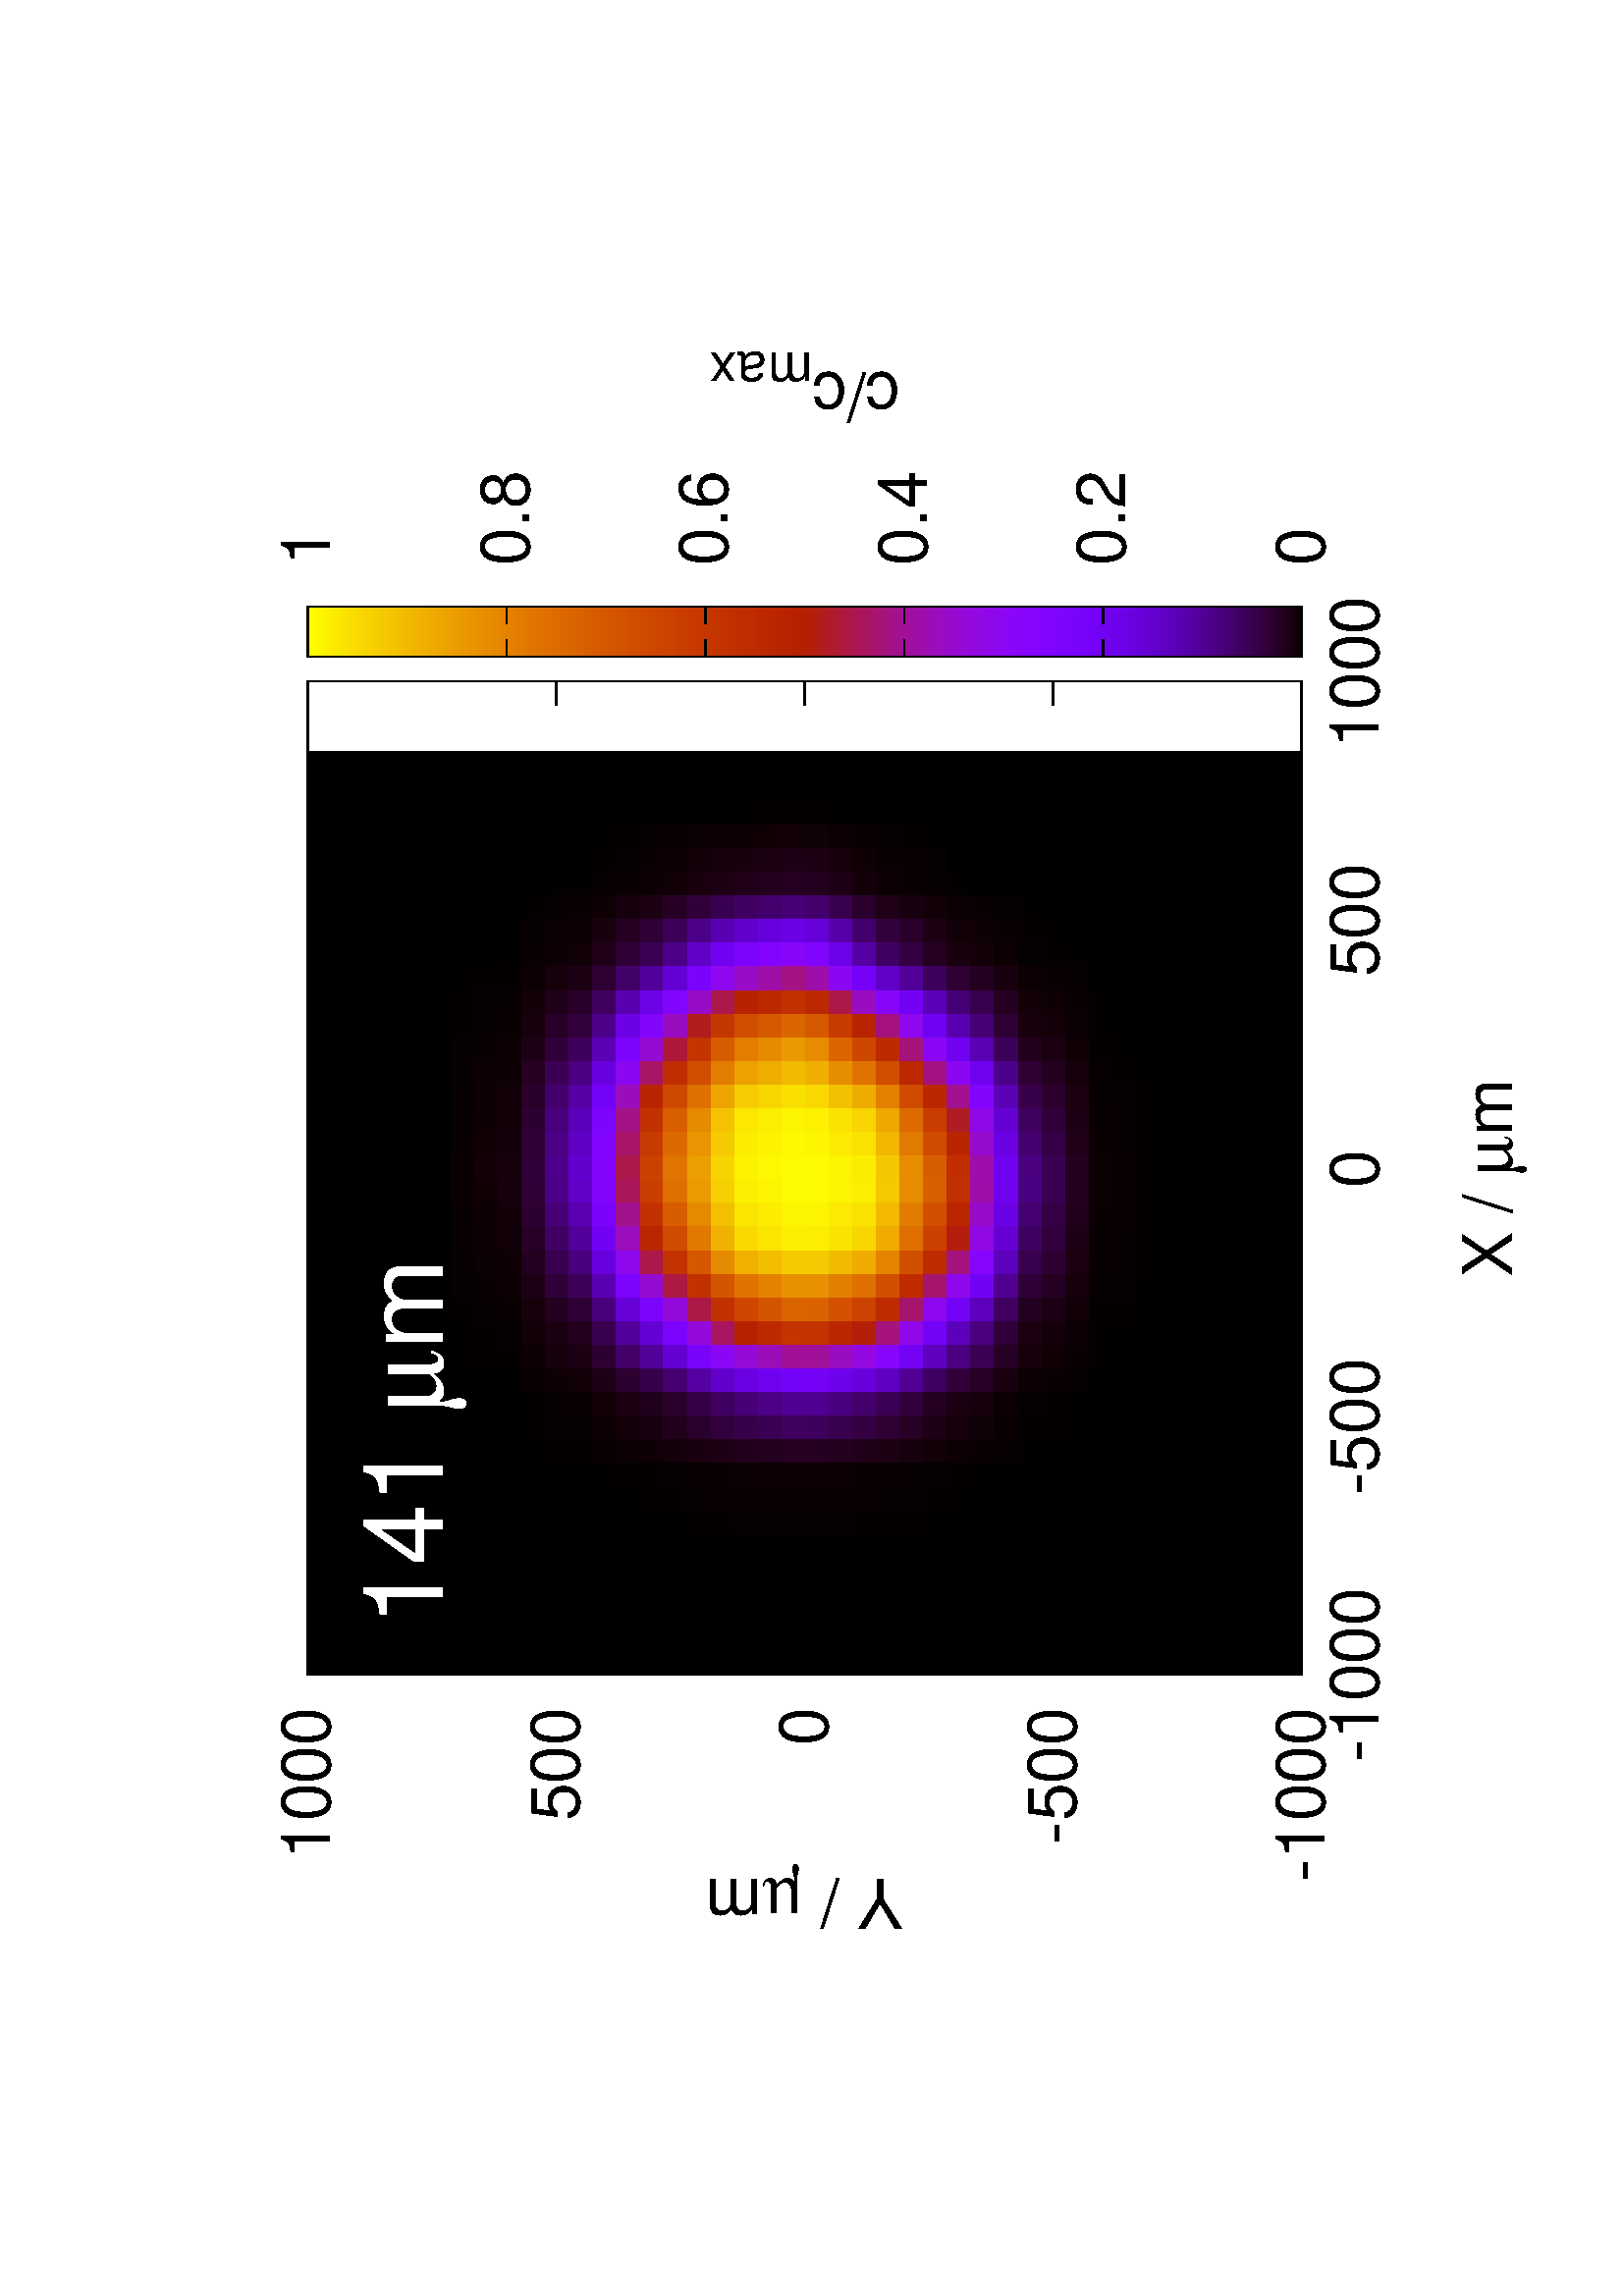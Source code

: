 %!PS-Adobe-2.0
%%DocumentFonts: (atend)
%%BoundingBox: 50 50 554 770
%%Orientation: Landscape
%%Pages: (atend)
%%EndComments
%%BeginProlog
/gnudict 256 dict def
gnudict begin
%
% The following true/false flags may be edited by hand if desired.
% The unit line width and grayscale image gamma correction may also be changed.
%
/Color true def
/Blacktext false def
/Solid false def
/Dashlength 1 def
/Landscape true def
/Level1 false def
/Level3 false def
/Rounded false def
/ClipToBoundingBox false def
/SuppressPDFMark false def
/TransparentPatterns false def
/gnulinewidth 5.000 def
/userlinewidth gnulinewidth def
/Gamma 1.0 def
/BackgroundColor {-1.000 -1.000 -1.000} def
%
/vshift -46 def
/dl1 {
  10.0 Dashlength userlinewidth gnulinewidth div mul mul mul
  Rounded { currentlinewidth 0.75 mul sub dup 0 le { pop 0.01 } if } if
} def
/dl2 {
  10.0 Dashlength userlinewidth gnulinewidth div mul mul mul
  Rounded { currentlinewidth 0.75 mul add } if
} def
/hpt_ 31.5 def
/vpt_ 31.5 def
/hpt hpt_ def
/vpt vpt_ def
/doclip {
  ClipToBoundingBox {
    newpath 50 50 moveto 554 50 lineto 554 770 lineto 50 770 lineto closepath
    clip
  } if
} def
%
% Gnuplot Prolog Version 5.1 (Oct 2015)
%
%/SuppressPDFMark true def
%
/M {moveto} bind def
/L {lineto} bind def
/R {rmoveto} bind def
/V {rlineto} bind def
/N {newpath moveto} bind def
/Z {closepath} bind def
/C {setrgbcolor} bind def
/f {rlineto fill} bind def
/g {setgray} bind def
/Gshow {show} def   % May be redefined later in the file to support UTF-8
/vpt2 vpt 2 mul def
/hpt2 hpt 2 mul def
/Lshow {currentpoint stroke M 0 vshift R 
	Blacktext {gsave 0 setgray textshow grestore} {textshow} ifelse} def
/Rshow {currentpoint stroke M dup stringwidth pop neg vshift R
	Blacktext {gsave 0 setgray textshow grestore} {textshow} ifelse} def
/Cshow {currentpoint stroke M dup stringwidth pop -2 div vshift R 
	Blacktext {gsave 0 setgray textshow grestore} {textshow} ifelse} def
/UP {dup vpt_ mul /vpt exch def hpt_ mul /hpt exch def
  /hpt2 hpt 2 mul def /vpt2 vpt 2 mul def} def
/DL {Color {setrgbcolor Solid {pop []} if 0 setdash}
 {pop pop pop 0 setgray Solid {pop []} if 0 setdash} ifelse} def
/BL {stroke userlinewidth 2 mul setlinewidth
	Rounded {1 setlinejoin 1 setlinecap} if} def
/AL {stroke userlinewidth 2 div setlinewidth
	Rounded {1 setlinejoin 1 setlinecap} if} def
/UL {dup gnulinewidth mul /userlinewidth exch def
	dup 1 lt {pop 1} if 10 mul /udl exch def} def
/PL {stroke userlinewidth setlinewidth
	Rounded {1 setlinejoin 1 setlinecap} if} def
3.8 setmiterlimit
% Classic Line colors (version 5.0)
/LCw {1 1 1} def
/LCb {0 0 0} def
/LCa {0 0 0} def
/LC0 {1 0 0} def
/LC1 {0 1 0} def
/LC2 {0 0 1} def
/LC3 {1 0 1} def
/LC4 {0 1 1} def
/LC5 {1 1 0} def
/LC6 {0 0 0} def
/LC7 {1 0.3 0} def
/LC8 {0.5 0.5 0.5} def
% Default dash patterns (version 5.0)
/LTB {BL [] LCb DL} def
/LTw {PL [] 1 setgray} def
/LTb {PL [] LCb DL} def
/LTa {AL [1 udl mul 2 udl mul] 0 setdash LCa setrgbcolor} def
/LT0 {PL [] LC0 DL} def
/LT1 {PL [2 dl1 3 dl2] LC1 DL} def
/LT2 {PL [1 dl1 1.5 dl2] LC2 DL} def
/LT3 {PL [6 dl1 2 dl2 1 dl1 2 dl2] LC3 DL} def
/LT4 {PL [1 dl1 2 dl2 6 dl1 2 dl2 1 dl1 2 dl2] LC4 DL} def
/LT5 {PL [4 dl1 2 dl2] LC5 DL} def
/LT6 {PL [1.5 dl1 1.5 dl2 1.5 dl1 1.5 dl2 1.5 dl1 6 dl2] LC6 DL} def
/LT7 {PL [3 dl1 3 dl2 1 dl1 3 dl2] LC7 DL} def
/LT8 {PL [2 dl1 2 dl2 2 dl1 6 dl2] LC8 DL} def
/SL {[] 0 setdash} def
/Pnt {stroke [] 0 setdash gsave 1 setlinecap M 0 0 V stroke grestore} def
/Dia {stroke [] 0 setdash 2 copy vpt add M
  hpt neg vpt neg V hpt vpt neg V
  hpt vpt V hpt neg vpt V closepath stroke
  Pnt} def
/Pls {stroke [] 0 setdash vpt sub M 0 vpt2 V
  currentpoint stroke M
  hpt neg vpt neg R hpt2 0 V stroke
 } def
/Box {stroke [] 0 setdash 2 copy exch hpt sub exch vpt add M
  0 vpt2 neg V hpt2 0 V 0 vpt2 V
  hpt2 neg 0 V closepath stroke
  Pnt} def
/Crs {stroke [] 0 setdash exch hpt sub exch vpt add M
  hpt2 vpt2 neg V currentpoint stroke M
  hpt2 neg 0 R hpt2 vpt2 V stroke} def
/TriU {stroke [] 0 setdash 2 copy vpt 1.12 mul add M
  hpt neg vpt -1.62 mul V
  hpt 2 mul 0 V
  hpt neg vpt 1.62 mul V closepath stroke
  Pnt} def
/Star {2 copy Pls Crs} def
/BoxF {stroke [] 0 setdash exch hpt sub exch vpt add M
  0 vpt2 neg V hpt2 0 V 0 vpt2 V
  hpt2 neg 0 V closepath fill} def
/TriUF {stroke [] 0 setdash vpt 1.12 mul add M
  hpt neg vpt -1.62 mul V
  hpt 2 mul 0 V
  hpt neg vpt 1.62 mul V closepath fill} def
/TriD {stroke [] 0 setdash 2 copy vpt 1.12 mul sub M
  hpt neg vpt 1.62 mul V
  hpt 2 mul 0 V
  hpt neg vpt -1.62 mul V closepath stroke
  Pnt} def
/TriDF {stroke [] 0 setdash vpt 1.12 mul sub M
  hpt neg vpt 1.62 mul V
  hpt 2 mul 0 V
  hpt neg vpt -1.62 mul V closepath fill} def
/DiaF {stroke [] 0 setdash vpt add M
  hpt neg vpt neg V hpt vpt neg V
  hpt vpt V hpt neg vpt V closepath fill} def
/Pent {stroke [] 0 setdash 2 copy gsave
  translate 0 hpt M 4 {72 rotate 0 hpt L} repeat
  closepath stroke grestore Pnt} def
/PentF {stroke [] 0 setdash gsave
  translate 0 hpt M 4 {72 rotate 0 hpt L} repeat
  closepath fill grestore} def
/Circle {stroke [] 0 setdash 2 copy
  hpt 0 360 arc stroke Pnt} def
/CircleF {stroke [] 0 setdash hpt 0 360 arc fill} def
/C0 {BL [] 0 setdash 2 copy moveto vpt 90 450 arc} bind def
/C1 {BL [] 0 setdash 2 copy moveto
	2 copy vpt 0 90 arc closepath fill
	vpt 0 360 arc closepath} bind def
/C2 {BL [] 0 setdash 2 copy moveto
	2 copy vpt 90 180 arc closepath fill
	vpt 0 360 arc closepath} bind def
/C3 {BL [] 0 setdash 2 copy moveto
	2 copy vpt 0 180 arc closepath fill
	vpt 0 360 arc closepath} bind def
/C4 {BL [] 0 setdash 2 copy moveto
	2 copy vpt 180 270 arc closepath fill
	vpt 0 360 arc closepath} bind def
/C5 {BL [] 0 setdash 2 copy moveto
	2 copy vpt 0 90 arc
	2 copy moveto
	2 copy vpt 180 270 arc closepath fill
	vpt 0 360 arc} bind def
/C6 {BL [] 0 setdash 2 copy moveto
	2 copy vpt 90 270 arc closepath fill
	vpt 0 360 arc closepath} bind def
/C7 {BL [] 0 setdash 2 copy moveto
	2 copy vpt 0 270 arc closepath fill
	vpt 0 360 arc closepath} bind def
/C8 {BL [] 0 setdash 2 copy moveto
	2 copy vpt 270 360 arc closepath fill
	vpt 0 360 arc closepath} bind def
/C9 {BL [] 0 setdash 2 copy moveto
	2 copy vpt 270 450 arc closepath fill
	vpt 0 360 arc closepath} bind def
/C10 {BL [] 0 setdash 2 copy 2 copy moveto vpt 270 360 arc closepath fill
	2 copy moveto
	2 copy vpt 90 180 arc closepath fill
	vpt 0 360 arc closepath} bind def
/C11 {BL [] 0 setdash 2 copy moveto
	2 copy vpt 0 180 arc closepath fill
	2 copy moveto
	2 copy vpt 270 360 arc closepath fill
	vpt 0 360 arc closepath} bind def
/C12 {BL [] 0 setdash 2 copy moveto
	2 copy vpt 180 360 arc closepath fill
	vpt 0 360 arc closepath} bind def
/C13 {BL [] 0 setdash 2 copy moveto
	2 copy vpt 0 90 arc closepath fill
	2 copy moveto
	2 copy vpt 180 360 arc closepath fill
	vpt 0 360 arc closepath} bind def
/C14 {BL [] 0 setdash 2 copy moveto
	2 copy vpt 90 360 arc closepath fill
	vpt 0 360 arc} bind def
/C15 {BL [] 0 setdash 2 copy vpt 0 360 arc closepath fill
	vpt 0 360 arc closepath} bind def
/Rec {newpath 4 2 roll moveto 1 index 0 rlineto 0 exch rlineto
	neg 0 rlineto closepath} bind def
/Square {dup Rec} bind def
/Bsquare {vpt sub exch vpt sub exch vpt2 Square} bind def
/S0 {BL [] 0 setdash 2 copy moveto 0 vpt rlineto BL Bsquare} bind def
/S1 {BL [] 0 setdash 2 copy vpt Square fill Bsquare} bind def
/S2 {BL [] 0 setdash 2 copy exch vpt sub exch vpt Square fill Bsquare} bind def
/S3 {BL [] 0 setdash 2 copy exch vpt sub exch vpt2 vpt Rec fill Bsquare} bind def
/S4 {BL [] 0 setdash 2 copy exch vpt sub exch vpt sub vpt Square fill Bsquare} bind def
/S5 {BL [] 0 setdash 2 copy 2 copy vpt Square fill
	exch vpt sub exch vpt sub vpt Square fill Bsquare} bind def
/S6 {BL [] 0 setdash 2 copy exch vpt sub exch vpt sub vpt vpt2 Rec fill Bsquare} bind def
/S7 {BL [] 0 setdash 2 copy exch vpt sub exch vpt sub vpt vpt2 Rec fill
	2 copy vpt Square fill Bsquare} bind def
/S8 {BL [] 0 setdash 2 copy vpt sub vpt Square fill Bsquare} bind def
/S9 {BL [] 0 setdash 2 copy vpt sub vpt vpt2 Rec fill Bsquare} bind def
/S10 {BL [] 0 setdash 2 copy vpt sub vpt Square fill 2 copy exch vpt sub exch vpt Square fill
	Bsquare} bind def
/S11 {BL [] 0 setdash 2 copy vpt sub vpt Square fill 2 copy exch vpt sub exch vpt2 vpt Rec fill
	Bsquare} bind def
/S12 {BL [] 0 setdash 2 copy exch vpt sub exch vpt sub vpt2 vpt Rec fill Bsquare} bind def
/S13 {BL [] 0 setdash 2 copy exch vpt sub exch vpt sub vpt2 vpt Rec fill
	2 copy vpt Square fill Bsquare} bind def
/S14 {BL [] 0 setdash 2 copy exch vpt sub exch vpt sub vpt2 vpt Rec fill
	2 copy exch vpt sub exch vpt Square fill Bsquare} bind def
/S15 {BL [] 0 setdash 2 copy Bsquare fill Bsquare} bind def
/D0 {gsave translate 45 rotate 0 0 S0 stroke grestore} bind def
/D1 {gsave translate 45 rotate 0 0 S1 stroke grestore} bind def
/D2 {gsave translate 45 rotate 0 0 S2 stroke grestore} bind def
/D3 {gsave translate 45 rotate 0 0 S3 stroke grestore} bind def
/D4 {gsave translate 45 rotate 0 0 S4 stroke grestore} bind def
/D5 {gsave translate 45 rotate 0 0 S5 stroke grestore} bind def
/D6 {gsave translate 45 rotate 0 0 S6 stroke grestore} bind def
/D7 {gsave translate 45 rotate 0 0 S7 stroke grestore} bind def
/D8 {gsave translate 45 rotate 0 0 S8 stroke grestore} bind def
/D9 {gsave translate 45 rotate 0 0 S9 stroke grestore} bind def
/D10 {gsave translate 45 rotate 0 0 S10 stroke grestore} bind def
/D11 {gsave translate 45 rotate 0 0 S11 stroke grestore} bind def
/D12 {gsave translate 45 rotate 0 0 S12 stroke grestore} bind def
/D13 {gsave translate 45 rotate 0 0 S13 stroke grestore} bind def
/D14 {gsave translate 45 rotate 0 0 S14 stroke grestore} bind def
/D15 {gsave translate 45 rotate 0 0 S15 stroke grestore} bind def
/DiaE {stroke [] 0 setdash vpt add M
  hpt neg vpt neg V hpt vpt neg V
  hpt vpt V hpt neg vpt V closepath stroke} def
/BoxE {stroke [] 0 setdash exch hpt sub exch vpt add M
  0 vpt2 neg V hpt2 0 V 0 vpt2 V
  hpt2 neg 0 V closepath stroke} def
/TriUE {stroke [] 0 setdash vpt 1.12 mul add M
  hpt neg vpt -1.62 mul V
  hpt 2 mul 0 V
  hpt neg vpt 1.62 mul V closepath stroke} def
/TriDE {stroke [] 0 setdash vpt 1.12 mul sub M
  hpt neg vpt 1.62 mul V
  hpt 2 mul 0 V
  hpt neg vpt -1.62 mul V closepath stroke} def
/PentE {stroke [] 0 setdash gsave
  translate 0 hpt M 4 {72 rotate 0 hpt L} repeat
  closepath stroke grestore} def
/CircE {stroke [] 0 setdash 
  hpt 0 360 arc stroke} def
/Opaque {gsave closepath 1 setgray fill grestore 0 setgray closepath} def
/DiaW {stroke [] 0 setdash vpt add M
  hpt neg vpt neg V hpt vpt neg V
  hpt vpt V hpt neg vpt V Opaque stroke} def
/BoxW {stroke [] 0 setdash exch hpt sub exch vpt add M
  0 vpt2 neg V hpt2 0 V 0 vpt2 V
  hpt2 neg 0 V Opaque stroke} def
/TriUW {stroke [] 0 setdash vpt 1.12 mul add M
  hpt neg vpt -1.62 mul V
  hpt 2 mul 0 V
  hpt neg vpt 1.62 mul V Opaque stroke} def
/TriDW {stroke [] 0 setdash vpt 1.12 mul sub M
  hpt neg vpt 1.62 mul V
  hpt 2 mul 0 V
  hpt neg vpt -1.62 mul V Opaque stroke} def
/PentW {stroke [] 0 setdash gsave
  translate 0 hpt M 4 {72 rotate 0 hpt L} repeat
  Opaque stroke grestore} def
/CircW {stroke [] 0 setdash 
  hpt 0 360 arc Opaque stroke} def
/BoxFill {gsave Rec 1 setgray fill grestore} def
/Density {
  /Fillden exch def
  currentrgbcolor
  /ColB exch def /ColG exch def /ColR exch def
  /ColR ColR Fillden mul Fillden sub 1 add def
  /ColG ColG Fillden mul Fillden sub 1 add def
  /ColB ColB Fillden mul Fillden sub 1 add def
  ColR ColG ColB setrgbcolor} def
/BoxColFill {gsave Rec PolyFill} def
/PolyFill {gsave Density fill grestore grestore} def
/h {rlineto rlineto rlineto gsave closepath fill grestore} bind def
%
% PostScript Level 1 Pattern Fill routine for rectangles
% Usage: x y w h s a XX PatternFill
%	x,y = lower left corner of box to be filled
%	w,h = width and height of box
%	  a = angle in degrees between lines and x-axis
%	 XX = 0/1 for no/yes cross-hatch
%
/PatternFill {gsave /PFa [ 9 2 roll ] def
  PFa 0 get PFa 2 get 2 div add PFa 1 get PFa 3 get 2 div add translate
  PFa 2 get -2 div PFa 3 get -2 div PFa 2 get PFa 3 get Rec
  TransparentPatterns {} {gsave 1 setgray fill grestore} ifelse
  clip
  currentlinewidth 0.5 mul setlinewidth
  /PFs PFa 2 get dup mul PFa 3 get dup mul add sqrt def
  0 0 M PFa 5 get rotate PFs -2 div dup translate
  0 1 PFs PFa 4 get div 1 add floor cvi
	{PFa 4 get mul 0 M 0 PFs V} for
  0 PFa 6 get ne {
	0 1 PFs PFa 4 get div 1 add floor cvi
	{PFa 4 get mul 0 2 1 roll M PFs 0 V} for
 } if
  stroke grestore} def
%
/languagelevel where
 {pop languagelevel} {1} ifelse
dup 2 lt
	{/InterpretLevel1 true def
	 /InterpretLevel3 false def}
	{/InterpretLevel1 Level1 def
	 2 gt
	    {/InterpretLevel3 Level3 def}
	    {/InterpretLevel3 false def}
	 ifelse }
 ifelse
%
% PostScript level 2 pattern fill definitions
%
/Level2PatternFill {
/Tile8x8 {/PaintType 2 /PatternType 1 /TilingType 1 /BBox [0 0 8 8] /XStep 8 /YStep 8}
	bind def
/KeepColor {currentrgbcolor [/Pattern /DeviceRGB] setcolorspace} bind def
<< Tile8x8
 /PaintProc {0.5 setlinewidth pop 0 0 M 8 8 L 0 8 M 8 0 L stroke} 
>> matrix makepattern
/Pat1 exch def
<< Tile8x8
 /PaintProc {0.5 setlinewidth pop 0 0 M 8 8 L 0 8 M 8 0 L stroke
	0 4 M 4 8 L 8 4 L 4 0 L 0 4 L stroke}
>> matrix makepattern
/Pat2 exch def
<< Tile8x8
 /PaintProc {0.5 setlinewidth pop 0 0 M 0 8 L
	8 8 L 8 0 L 0 0 L fill}
>> matrix makepattern
/Pat3 exch def
<< Tile8x8
 /PaintProc {0.5 setlinewidth pop -4 8 M 8 -4 L
	0 12 M 12 0 L stroke}
>> matrix makepattern
/Pat4 exch def
<< Tile8x8
 /PaintProc {0.5 setlinewidth pop -4 0 M 8 12 L
	0 -4 M 12 8 L stroke}
>> matrix makepattern
/Pat5 exch def
<< Tile8x8
 /PaintProc {0.5 setlinewidth pop -2 8 M 4 -4 L
	0 12 M 8 -4 L 4 12 M 10 0 L stroke}
>> matrix makepattern
/Pat6 exch def
<< Tile8x8
 /PaintProc {0.5 setlinewidth pop -2 0 M 4 12 L
	0 -4 M 8 12 L 4 -4 M 10 8 L stroke}
>> matrix makepattern
/Pat7 exch def
<< Tile8x8
 /PaintProc {0.5 setlinewidth pop 8 -2 M -4 4 L
	12 0 M -4 8 L 12 4 M 0 10 L stroke}
>> matrix makepattern
/Pat8 exch def
<< Tile8x8
 /PaintProc {0.5 setlinewidth pop 0 -2 M 12 4 L
	-4 0 M 12 8 L -4 4 M 8 10 L stroke}
>> matrix makepattern
/Pat9 exch def
/Pattern1 {PatternBgnd KeepColor Pat1 setpattern} bind def
/Pattern2 {PatternBgnd KeepColor Pat2 setpattern} bind def
/Pattern3 {PatternBgnd KeepColor Pat3 setpattern} bind def
/Pattern4 {PatternBgnd KeepColor Landscape {Pat5} {Pat4} ifelse setpattern} bind def
/Pattern5 {PatternBgnd KeepColor Landscape {Pat4} {Pat5} ifelse setpattern} bind def
/Pattern6 {PatternBgnd KeepColor Landscape {Pat9} {Pat6} ifelse setpattern} bind def
/Pattern7 {PatternBgnd KeepColor Landscape {Pat8} {Pat7} ifelse setpattern} bind def
} def
%
%
%End of PostScript Level 2 code
%
/PatternBgnd {
  TransparentPatterns {} {gsave 1 setgray fill grestore} ifelse
} def
%
% Substitute for Level 2 pattern fill codes with
% grayscale if Level 2 support is not selected.
%
/Level1PatternFill {
/Pattern1 {0.250 Density} bind def
/Pattern2 {0.500 Density} bind def
/Pattern3 {0.750 Density} bind def
/Pattern4 {0.125 Density} bind def
/Pattern5 {0.375 Density} bind def
/Pattern6 {0.625 Density} bind def
/Pattern7 {0.875 Density} bind def
} def
%
% Now test for support of Level 2 code
%
Level1 {Level1PatternFill} {Level2PatternFill} ifelse
%
/Symbol-Oblique /Symbol findfont [1 0 .167 1 0 0] makefont
dup length dict begin {1 index /FID eq {pop pop} {def} ifelse} forall
currentdict end definefont pop
%
/MFshow {
   { dup 5 get 3 ge
     { 5 get 3 eq {gsave} {grestore} ifelse }
     {dup dup 0 get findfont exch 1 get scalefont setfont
     [ currentpoint ] exch dup 2 get 0 exch R dup 5 get 2 ne {dup dup 6
     get exch 4 get {textshow} {stringwidth pop 0 R} ifelse }if dup 5 get 0 eq
     {dup 3 get {2 get neg 0 exch R pop} {pop aload pop M} ifelse} {dup 5
     get 1 eq {dup 2 get exch dup 3 get exch 6 get stringwidth pop -2 div
     dup 0 R} {dup 6 get stringwidth pop -2 div 0 R 6 get
     textshow 2 index {aload pop M neg 3 -1 roll neg R pop pop} {pop pop pop
     pop aload pop M} ifelse }ifelse }ifelse }
     ifelse }
   forall} def
/Gswidth {dup type /stringtype eq {stringwidth} {pop (n) stringwidth} ifelse} def
/MFwidth {0 exch { dup 5 get 3 ge { 5 get 3 eq { 0 } { pop } ifelse }
 {dup 3 get{dup dup 0 get findfont exch 1 get scalefont setfont
     6 get Gswidth pop add} {pop} ifelse} ifelse} forall} def
/MLshow { currentpoint stroke M
  0 exch R
  Blacktext {gsave 0 setgray MFshow grestore} {MFshow} ifelse } bind def
/MRshow { currentpoint stroke M
  exch dup MFwidth neg 3 -1 roll R
  Blacktext {gsave 0 setgray MFshow grestore} {MFshow} ifelse } bind def
/MCshow { currentpoint stroke M
  exch dup MFwidth -2 div 3 -1 roll R
  Blacktext {gsave 0 setgray MFshow grestore} {MFshow} ifelse } bind def
/XYsave    { [( ) 1 2 true false 3 ()] } bind def
/XYrestore { [( ) 1 2 true false 4 ()] } bind def
Level1 SuppressPDFMark or 
{} {
/SDict 10 dict def
systemdict /pdfmark known not {
  userdict /pdfmark systemdict /cleartomark get put
} if
SDict begin [
  /Title (arc_sim_141.eps)
  /Subject (gnuplot plot)
  /Creator (gnuplot 5.0 patchlevel 5)
%  /Producer (gnuplot)
%  /Keywords ()
  /CreationDate (Wed Apr  5 19:30:47 2017)
  /DOCINFO pdfmark
end
} ifelse
%
% Support for boxed text - Ethan A Merritt May 2005
%
/InitTextBox { userdict /TBy2 3 -1 roll put userdict /TBx2 3 -1 roll put
           userdict /TBy1 3 -1 roll put userdict /TBx1 3 -1 roll put
	   /Boxing true def } def
/ExtendTextBox { Boxing
    { gsave dup false charpath pathbbox
      dup TBy2 gt {userdict /TBy2 3 -1 roll put} {pop} ifelse
      dup TBx2 gt {userdict /TBx2 3 -1 roll put} {pop} ifelse
      dup TBy1 lt {userdict /TBy1 3 -1 roll put} {pop} ifelse
      dup TBx1 lt {userdict /TBx1 3 -1 roll put} {pop} ifelse
      grestore } if } def
/PopTextBox { newpath TBx1 TBxmargin sub TBy1 TBymargin sub M
               TBx1 TBxmargin sub TBy2 TBymargin add L
	       TBx2 TBxmargin add TBy2 TBymargin add L
	       TBx2 TBxmargin add TBy1 TBymargin sub L closepath } def
/DrawTextBox { PopTextBox stroke /Boxing false def} def
/FillTextBox { gsave PopTextBox 1 1 1 setrgbcolor fill grestore /Boxing false def} def
0 0 0 0 InitTextBox
/TBxmargin 20 def
/TBymargin 20 def
/Boxing false def
/textshow { ExtendTextBox Gshow } def
%
% redundant definitions for compatibility with prologue.ps older than 5.0.2
/LTB {BL [] LCb DL} def
/LTb {PL [] LCb DL} def
end
%%EndProlog
%%Page: 1 1
gnudict begin
gsave
doclip
50 50 translate
0.100 0.100 scale
90 rotate
0 -5040 translate
0 setgray
newpath
(Helvetica) findfont 140 scalefont setfont
BackgroundColor 0 lt 3 1 roll 0 lt exch 0 lt or or not {gsave BackgroundColor C clippath fill grestore} if
gsave % colour palette begin
/maxcolors 0 def
/HSV2RGB {  exch dup 0.0 eq {pop exch pop dup dup} % achromatic gray
  { /HSVs exch def /HSVv exch def 6.0 mul dup floor dup 3 1 roll sub
     /HSVf exch def /HSVi exch cvi def /HSVp HSVv 1.0 HSVs sub mul def
	 /HSVq HSVv 1.0 HSVs HSVf mul sub mul def 
	 /HSVt HSVv 1.0 HSVs 1.0 HSVf sub mul sub mul def
	 /HSVi HSVi 6 mod def 0 HSVi eq {HSVv HSVt HSVp}
	 {1 HSVi eq {HSVq HSVv HSVp}{2 HSVi eq {HSVp HSVv HSVt}
	 {3 HSVi eq {HSVp HSVq HSVv}{4 HSVi eq {HSVt HSVp HSVv}
	 {HSVv HSVp HSVq} ifelse} ifelse} ifelse} ifelse} ifelse
  } ifelse} def
/Constrain {
  dup 0 lt {0 exch pop}{dup 1 gt {1 exch pop} if} ifelse} def
/YIQ2RGB {
  3 copy -1.702 mul exch -1.105 mul add add Constrain 4 1 roll
  3 copy -0.647 mul exch -0.272 mul add add Constrain 5 1 roll
  0.621 mul exch -0.956 mul add add Constrain 3 1 roll } def
/CMY2RGB {  1 exch sub exch 1 exch sub 3 2 roll 1 exch sub 3 1 roll exch } def
/XYZ2RGB {  3 copy -0.902 mul exch -0.119 mul add exch 0.059 mul exch add
  Constrain 4 1 roll 3 copy -0.028 mul exch 1.999 mul add exch
  -0.984 mul add Constrain 5 1 roll -0.289 mul exch -0.534 mul add
  exch 1.91 mul exch add Constrain 3 1 roll} def
/SelectSpace {ColorSpace (HSV) eq {HSV2RGB}{ColorSpace (XYZ) eq {
  XYZ2RGB}{ColorSpace (CMY) eq {CMY2RGB}{ColorSpace (YIQ) eq {YIQ2RGB}
  if} ifelse} ifelse} ifelse} def
/InterpolatedColor false def
/cF7 {sqrt} bind def	% sqrt(x)
/cF5 {dup dup mul mul} bind def	% x^3
/cF15 {360 mul sin} bind def	% sin(360x)
/pm3dround {maxcolors 0 gt {dup 1 ge
	{pop 1} {maxcolors mul floor maxcolors 1 sub div} ifelse} if} def
/pm3dGamma 1.0 1.5 Gamma mul div def
/ColorSpace (RGB) def
Color InterpolatedColor or { % COLOUR vs. GRAY map
  InterpolatedColor { %% Interpolation vs. RGB-Formula
    /g {stroke pm3dround /grayv exch def interpolate
        SelectSpace setrgbcolor} bind def
  }{
  /g {stroke pm3dround dup cF7 Constrain exch dup cF5 Constrain exch cF15 Constrain 
       SelectSpace setrgbcolor} bind def
  } ifelse
}{
  /g {stroke pm3dround pm3dGamma exp setgray} bind def
} ifelse
1.000 UL
LTb
LCb setrgbcolor
1.000 UP
% Begin plot #1
1.000 UL
LTw
[] 0 setdash
LCb setrgbcolor
%pm3d_map_begin
1.000 UL
LTw
[] 0 setdash
LCb setrgbcolor
0 g 1778 770 N 0 -86 87 0 0 86 h
0 g 1865 770 N 0 -86 87 0 0 86 h
0 g 1952 770 N 0 -86 86 0 0 86 h
0 g 1778 856 N 0 -87 87 0 0 87 h
0 g 1865 856 N 0 -87 87 0 0 87 h
0 g 1952 856 N 0 -87 86 0 0 87 h
0 g 1778 943 N 0 -87 87 0 0 87 h
0 g 1865 943 N 0 -87 87 0 0 87 h
0 g 1952 943 N 0 -87 86 0 0 87 h
0 g 1778 1030 N 0 -87 87 0 0 87 h
0 g 1865 1030 N 0 -87 87 0 0 87 h
0 g 1952 1030 N 0 -87 86 0 0 87 h
0 g 1778 1117 N 0 -86 87 0 0 86 h
0 g 1865 1117 N 0 -86 87 0 0 86 h
0 g 1952 1117 N 0 -86 86 0 0 86 h
0 g 1778 1203 N 0 -87 87 0 0 87 h
0 g 1865 1203 N 0 -87 87 0 0 87 h
0 g 1952 1203 N 0 -87 86 0 0 87 h
0 g 1778 1290 N 0 -87 87 0 0 87 h
0 g 1865 1290 N 0 -87 87 0 0 87 h
0 g 1952 1290 N 0 -87 86 0 0 87 h
0 g 1778 1377 N 0 -86 87 0 0 86 h
0 g 1865 1377 N 0 -86 87 0 0 86 h
0 g 1952 1377 N 0 -86 86 0 0 86 h
0 g 1778 1463 N 0 -87 87 0 0 87 h
0 g 1865 1463 N 0 -87 87 0 0 87 h
0 g 1952 1463 N 0 -87 86 0 0 87 h
0 g 1778 1550 N 0 -87 87 0 0 87 h
0 g 1865 1550 N 0 -87 87 0 0 87 h
0 g 1952 1550 N 0 -87 86 0 0 87 h
0 g 1778 1637 N 0 -86 87 0 0 86 h
0 g 1865 1637 N 0 -86 87 0 0 86 h
0 g 1952 1637 N 0 -86 86 0 0 86 h
0 g 1778 1723 N 0 -87 87 0 0 87 h
0 g 1865 1723 N 0 -87 87 0 0 87 h
0 g 1952 1723 N 0 -87 86 0 0 87 h
0 g 1778 1810 N 0 -87 87 0 0 87 h
0 g 1865 1810 N 0 -87 87 0 0 87 h
0 g 1952 1810 N 0 -87 86 0 0 87 h
0 g 1778 1897 N 0 -87 87 0 0 87 h
0 g 1865 1897 N 0 -87 87 0 0 87 h
0 g 1952 1897 N 0 -87 86 0 0 87 h
0 g 1778 1984 N 0 -86 87 0 0 86 h
0 g 1865 1984 N 0 -86 87 0 0 86 h
0 g 1952 1984 N 0 -86 86 0 0 86 h
0 g 1778 2070 N 0 -87 87 0 0 87 h
0 g 1865 2070 N 0 -87 87 0 0 87 h
0 g 1952 2070 N 0 -87 86 0 0 87 h
0 g 1778 2157 N 0 -87 87 0 0 87 h
0 g 1865 2157 N 0 -87 87 0 0 87 h
0 g 1952 2157 N 0 -87 86 0 0 87 h
0 g 1778 2244 N 0 -86 87 0 0 86 h
0 g 1865 2244 N 0 -86 87 0 0 86 h
0 g 1952 2244 N 0 -86 86 0 0 86 h
0 g 1778 2330 N 0 -87 87 0 0 87 h
0 g 1865 2330 N 0 -87 87 0 0 87 h
0 g 1952 2330 N 0 -87 86 0 0 87 h
0 g 1778 2417 N 0 -87 87 0 0 87 h
0 g 1865 2417 N 0 -87 87 0 0 87 h
0 g 1952 2417 N 0 -87 86 0 0 87 h
0 g 1778 2504 N 0 -86 87 0 0 86 h
0 g 1865 2504 N 0 -86 87 0 0 86 h
0 g 1952 2504 N 0 -86 86 0 0 86 h
0 g 1778 2590 N 0 -86 87 0 0 86 h
0 g 1865 2590 N 0 -86 87 0 0 86 h
0 g 1952 2590 N 0 -86 86 0 0 86 h
0 g 1778 2676 N 0 -87 87 0 0 87 h
0 g 1865 2676 N 0 -87 87 0 0 87 h
0 g 1952 2676 N 0 -87 86 0 0 87 h
0 g 1778 2763 N 0 -87 87 0 0 87 h
0 g 1865 2763 N 0 -87 87 0 0 87 h
0 g 1952 2763 N 0 -87 86 0 0 87 h
0 g 1778 2850 N 0 -86 87 0 0 86 h
0 g 1865 2850 N 0 -86 87 0 0 86 h
0 g 1952 2850 N 0 -86 86 0 0 86 h
0 g 1778 2936 N 0 -87 87 0 0 87 h
0 g 1865 2936 N 0 -87 87 0 0 87 h
0 g 1952 2936 N 0 -87 86 0 0 87 h
0 g 1778 3023 N 0 -87 87 0 0 87 h
0 g 1865 3023 N 0 -87 87 0 0 87 h
0 g 1952 3023 N 0 -87 86 0 0 87 h
0 g 1778 3110 N 0 -86 87 0 0 86 h
0 g 1865 3110 N 0 -86 87 0 0 86 h
0 g 1952 3110 N 0 -86 86 0 0 86 h
0 g 1778 3196 N 0 -87 87 0 0 87 h
0 g 1865 3196 N 0 -87 87 0 0 87 h
0 g 1952 3196 N 0 -87 86 0 0 87 h
0 g 1778 3283 N 0 -87 87 0 0 87 h
0 g 1865 3283 N 0 -87 87 0 0 87 h
0 g 1952 3283 N 0 -87 86 0 0 87 h
0 g 1778 3370 N 0 -87 87 0 0 87 h
0 g 1865 3370 N 0 -87 87 0 0 87 h
0 g 1952 3370 N 0 -87 86 0 0 87 h
0 g 1778 3457 N 0 -86 87 0 0 86 h
0 g 1865 3457 N 0 -86 87 0 0 86 h
0 g 1952 3457 N 0 -86 86 0 0 86 h
0 g 1778 3543 N 0 -87 87 0 0 87 h
0 g 1865 3543 N 0 -87 87 0 0 87 h
0 g 1952 3543 N 0 -87 86 0 0 87 h
0 g 1778 3630 N 0 -87 87 0 0 87 h
0 g 1865 3630 N 0 -87 87 0 0 87 h
0 g 1952 3630 N 0 -87 86 0 0 87 h
0 g 1778 3717 N 0 -86 87 0 0 86 h
0 g 1865 3717 N 0 -86 87 0 0 86 h
0 g 1952 3717 N 0 -86 86 0 0 86 h
0 g 1778 3803 N 0 -87 87 0 0 87 h
0 g 1865 3803 N 0 -87 87 0 0 87 h
0 g 1952 3803 N 0 -87 86 0 0 87 h
0 g 1778 3890 N 0 -87 87 0 0 87 h
0 g 1865 3890 N 0 -87 87 0 0 87 h
0 g 1952 3890 N 0 -87 86 0 0 87 h
0 g 1778 3977 N 0 -86 87 0 0 86 h
0 g 1865 3977 N 0 -86 87 0 0 86 h
0 g 1952 3977 N 0 -86 86 0 0 86 h
0 g 1778 4063 N 0 -87 87 0 0 87 h
0 g 1865 4063 N 0 -87 87 0 0 87 h
0 g 1952 4063 N 0 -87 86 0 0 87 h
0 g 1778 4150 N 0 -87 87 0 0 87 h
0 g 1865 4150 N 0 -87 87 0 0 87 h
0 g 1952 4150 N 0 -87 86 0 0 87 h
0 g 1778 4237 N 0 -87 87 0 0 87 h
0 g 1865 4237 N 0 -87 87 0 0 87 h
0 g 1952 4237 N 0 -87 86 0 0 87 h
0 g 1778 4324 N 0 -86 87 0 0 86 h
0 g 1865 4324 N 0 -86 87 0 0 86 h
0 g 1952 4324 N 0 -86 86 0 0 86 h
0 g 2038 770 N 0 -86 87 0 0 86 h
0 g 2125 770 N 0 -86 87 0 0 86 h
0 g 2212 770 N 0 -86 87 0 0 86 h
0 g 2038 856 N 0 -87 87 0 0 87 h
0 g 2125 856 N 0 -87 87 0 0 87 h
0 g 2212 856 N 0 -87 87 0 0 87 h
0 g 2038 943 N 0 -87 87 0 0 87 h
0 g 2125 943 N 0 -87 87 0 0 87 h
0 g 2212 943 N 0 -87 87 0 0 87 h
0 g 2038 1030 N 0 -87 87 0 0 87 h
0 g 2125 1030 N 0 -87 87 0 0 87 h
0 g 2212 1030 N 0 -87 87 0 0 87 h
0 g 2038 1117 N 0 -86 87 0 0 86 h
0 g 2125 1117 N 0 -86 87 0 0 86 h
0 g 2212 1117 N 0 -86 87 0 0 86 h
0 g 2038 1203 N 0 -87 87 0 0 87 h
0 g 2125 1203 N 0 -87 87 0 0 87 h
0 g 2212 1203 N 0 -87 87 0 0 87 h
0 g 2038 1290 N 0 -87 87 0 0 87 h
0 g 2125 1290 N 0 -87 87 0 0 87 h
0 g 2212 1290 N 0 -87 87 0 0 87 h
0 g 2038 1377 N 0 -86 87 0 0 86 h
0 g 2125 1377 N 0 -86 87 0 0 86 h
0 g 2212 1377 N 0 -86 87 0 0 86 h
0 g 2038 1463 N 0 -87 87 0 0 87 h
0 g 2125 1463 N 0 -87 87 0 0 87 h
0 g 2212 1463 N 0 -87 87 0 0 87 h
0 g 2038 1550 N 0 -87 87 0 0 87 h
0 g 2125 1550 N 0 -87 87 0 0 87 h
0 g 2212 1550 N 0 -87 87 0 0 87 h
0 g 2038 1637 N 0 -86 87 0 0 86 h
0 g 2125 1637 N 0 -86 87 0 0 86 h
0 g 2212 1637 N 0 -86 87 0 0 86 h
0 g 2038 1723 N 0 -87 87 0 0 87 h
0 g 2125 1723 N 0 -87 87 0 0 87 h
0 g 2212 1723 N 0 -87 87 0 0 87 h
0 g 2038 1810 N 0 -87 87 0 0 87 h
0 g 2125 1810 N 0 -87 87 0 0 87 h
0 g 2212 1810 N 0 -87 87 0 0 87 h
0 g 2038 1897 N 0 -87 87 0 0 87 h
0 g 2125 1897 N 0 -87 87 0 0 87 h
0 g 2212 1897 N 0 -87 87 0 0 87 h
0 g 2038 1984 N 0 -86 87 0 0 86 h
0 g 2125 1984 N 0 -86 87 0 0 86 h
0 g 2212 1984 N 0 -86 87 0 0 86 h
0 g 2038 2070 N 0 -87 87 0 0 87 h
0 g 2125 2070 N 0 -87 87 0 0 87 h
0 g 2212 2070 N 0 -87 87 0 0 87 h
0 g 2038 2157 N 0 -87 87 0 0 87 h
0 g 2125 2157 N 0 -87 87 0 0 87 h
0 g 2212 2157 N 0 -87 87 0 0 87 h
0 g 2038 2244 N 0 -86 87 0 0 86 h
0 g 2125 2244 N 0 -86 87 0 0 86 h
0 g 2212 2244 N 0 -86 87 0 0 86 h
0 g 2038 2330 N 0 -87 87 0 0 87 h
0 g 2125 2330 N 0 -87 87 0 0 87 h
0 g 2212 2330 N 0 -87 87 0 0 87 h
0 g 2038 2417 N 0 -87 87 0 0 87 h
0 g 2125 2417 N 0 -87 87 0 0 87 h
0 g 2212 2417 N 0 -87 87 0 0 87 h
0 g 2038 2504 N 0 -86 87 0 0 86 h
0 g 2125 2504 N 0 -86 87 0 0 86 h
0 g 2212 2504 N 0 -86 87 0 0 86 h
0 g 2038 2590 N 0 -86 87 0 0 86 h
0 g 2125 2590 N 0 -86 87 0 0 86 h
0 g 2212 2590 N 0 -86 87 0 0 86 h
0 g 2038 2676 N 0 -87 87 0 0 87 h
0 g 2125 2676 N 0 -87 87 0 0 87 h
0 g 2212 2676 N 0 -87 87 0 0 87 h
0 g 2038 2763 N 0 -87 87 0 0 87 h
0 g 2125 2763 N 0 -87 87 0 0 87 h
0 g 2212 2763 N 0 -87 87 0 0 87 h
0 g 2038 2850 N 0 -86 87 0 0 86 h
0 g 2125 2850 N 0 -86 87 0 0 86 h
0 g 2212 2850 N 0 -86 87 0 0 86 h
0 g 2038 2936 N 0 -87 87 0 0 87 h
0 g 2125 2936 N 0 -87 87 0 0 87 h
0 g 2212 2936 N 0 -87 87 0 0 87 h
0 g 2038 3023 N 0 -87 87 0 0 87 h
0 g 2125 3023 N 0 -87 87 0 0 87 h
0 g 2212 3023 N 0 -87 87 0 0 87 h
0 g 2038 3110 N 0 -86 87 0 0 86 h
0 g 2125 3110 N 0 -86 87 0 0 86 h
0 g 2212 3110 N 0 -86 87 0 0 86 h
0 g 2038 3196 N 0 -87 87 0 0 87 h
0 g 2125 3196 N 0 -87 87 0 0 87 h
0 g 2212 3196 N 0 -87 87 0 0 87 h
0 g 2038 3283 N 0 -87 87 0 0 87 h
0 g 2125 3283 N 0 -87 87 0 0 87 h
0 g 2212 3283 N 0 -87 87 0 0 87 h
0 g 2038 3370 N 0 -87 87 0 0 87 h
0 g 2125 3370 N 0 -87 87 0 0 87 h
0 g 2212 3370 N 0 -87 87 0 0 87 h
0 g 2038 3457 N 0 -86 87 0 0 86 h
0 g 2125 3457 N 0 -86 87 0 0 86 h
0 g 2212 3457 N 0 -86 87 0 0 86 h
0 g 2038 3543 N 0 -87 87 0 0 87 h
0 g 2125 3543 N 0 -87 87 0 0 87 h
0 g 2212 3543 N 0 -87 87 0 0 87 h
0 g 2038 3630 N 0 -87 87 0 0 87 h
0 g 2125 3630 N 0 -87 87 0 0 87 h
0 g 2212 3630 N 0 -87 87 0 0 87 h
0 g 2038 3717 N 0 -86 87 0 0 86 h
0 g 2125 3717 N 0 -86 87 0 0 86 h
0 g 2212 3717 N 0 -86 87 0 0 86 h
0 g 2038 3803 N 0 -87 87 0 0 87 h
0 g 2125 3803 N 0 -87 87 0 0 87 h
0 g 2212 3803 N 0 -87 87 0 0 87 h
0 g 2038 3890 N 0 -87 87 0 0 87 h
0 g 2125 3890 N 0 -87 87 0 0 87 h
0 g 2212 3890 N 0 -87 87 0 0 87 h
0 g 2038 3977 N 0 -86 87 0 0 86 h
0 g 2125 3977 N 0 -86 87 0 0 86 h
0 g 2212 3977 N 0 -86 87 0 0 86 h
0 g 2038 4063 N 0 -87 87 0 0 87 h
0 g 2125 4063 N 0 -87 87 0 0 87 h
0 g 2212 4063 N 0 -87 87 0 0 87 h
0 g 2038 4150 N 0 -87 87 0 0 87 h
0 g 2125 4150 N 0 -87 87 0 0 87 h
0 g 2212 4150 N 0 -87 87 0 0 87 h
0 g 2038 4237 N 0 -87 87 0 0 87 h
0 g 2125 4237 N 0 -87 87 0 0 87 h
0 g 2212 4237 N 0 -87 87 0 0 87 h
0 g 2038 4324 N 0 -86 87 0 0 86 h
0 g 2125 4324 N 0 -86 87 0 0 86 h
0 g 2212 4324 N 0 -86 87 0 0 86 h
0 g 2299 770 N 0 -86 86 0 0 86 h
0 g 2385 770 N 0 -86 87 0 0 86 h
0 g 2472 770 N 0 -86 87 0 0 86 h
0 g 2299 856 N 0 -87 86 0 0 87 h
0 g 2385 856 N 0 -87 87 0 0 87 h
0 g 2472 856 N 0 -87 87 0 0 87 h
0 g 2299 943 N 0 -87 86 0 0 87 h
0 g 2385 943 N 0 -87 87 0 0 87 h
0 g 2472 943 N 0 -87 87 0 0 87 h
0 g 2299 1030 N 0 -87 86 0 0 87 h
0 g 2385 1030 N 0 -87 87 0 0 87 h
0 g 2472 1030 N 0 -87 87 0 0 87 h
0 g 2299 1117 N 0 -86 86 0 0 86 h
0 g 2385 1117 N 0 -86 87 0 0 86 h
0 g 2472 1117 N 0 -86 87 0 0 86 h
0 g 2299 1203 N 0 -87 86 0 0 87 h
0 g 2385 1203 N 0 -87 87 0 0 87 h
0 g 2472 1203 N 0 -87 87 0 0 87 h
0 g 2299 1290 N 0 -87 86 0 0 87 h
0 g 2385 1290 N 0 -87 87 0 0 87 h
0 g 2472 1290 N 0 -87 87 0 0 87 h
0 g 2299 1377 N 0 -86 86 0 0 86 h
0 g 2385 1377 N 0 -86 87 0 0 86 h
0 g 2472 1377 N 0 -86 87 0 0 86 h
0 g 2299 1463 N 0 -87 86 0 0 87 h
0 g 2385 1463 N 0 -87 87 0 0 87 h
0 g 2472 1463 N 0 -87 87 0 0 87 h
0 g 2299 1550 N 0 -87 86 0 0 87 h
0 g 2385 1550 N 0 -87 87 0 0 87 h
0 g 2472 1550 N 0 -87 87 0 0 87 h
0 g 2299 1637 N 0 -86 86 0 0 86 h
0 g 2385 1637 N 0 -86 87 0 0 86 h
0 g 2472 1637 N 0 -86 87 0 0 86 h
0 g 2299 1723 N 0 -87 86 0 0 87 h
0 g 2385 1723 N 0 -87 87 0 0 87 h
0 g 2472 1723 N 0 -87 87 0 0 87 h
0 g 2299 1810 N 0 -87 86 0 0 87 h
0 g 2385 1810 N 0 -87 87 0 0 87 h
0 g 2472 1810 N 0 -87 87 0 0 87 h
0 g 2299 1897 N 0 -87 86 0 0 87 h
.0001 g 2385 1897 N 0 -87 87 0 0 87 h
.0001 g 2472 1897 N 0 -87 87 0 0 87 h
0 g 2299 1984 N 0 -86 86 0 0 86 h
.0001 g 2385 1984 N 0 -86 87 0 0 86 h
.0002 g 2472 1984 N 0 -86 87 0 0 86 h
.0001 g 2299 2070 N 0 -87 86 0 0 87 h
.0002 g 2385 2070 N 0 -87 87 0 0 87 h
.0004 g 2472 2070 N 0 -87 87 0 0 87 h
.0002 g 2299 2157 N 0 -87 86 0 0 87 h
.0005 g 2385 2157 N 0 -87 87 0 0 87 h
.0008 g 2472 2157 N 0 -87 87 0 0 87 h
.0002 g 2299 2244 N 0 -86 86 0 0 86 h
.0007 g 2385 2244 N 0 -86 87 0 0 86 h
.0012 g 2472 2244 N 0 -86 87 0 0 86 h
.0003 g 2299 2330 N 0 -87 86 0 0 87 h
.001 g 2385 2330 N 0 -87 87 0 0 87 h
.0016 g 2472 2330 N 0 -87 87 0 0 87 h
.0004 g 2299 2417 N 0 -87 86 0 0 87 h
.0012 g 2385 2417 N 0 -87 87 0 0 87 h
.0021 g 2472 2417 N 0 -87 87 0 0 87 h
.0005 g 2299 2504 N 0 -86 86 0 0 86 h
.0015 g 2385 2504 N 0 -86 87 0 0 86 h
.0025 g 2472 2504 N 0 -86 87 0 0 86 h
.0005 g 2299 2590 N 0 -86 86 0 0 86 h
.0016 g 2385 2590 N 0 -86 87 0 0 86 h
.0026 g 2472 2590 N 0 -86 87 0 0 86 h
.0005 g 2299 2676 N 0 -87 86 0 0 87 h
.0014 g 2385 2676 N 0 -87 87 0 0 87 h
.0023 g 2472 2676 N 0 -87 87 0 0 87 h
.0004 g 2299 2763 N 0 -87 86 0 0 87 h
.0012 g 2385 2763 N 0 -87 87 0 0 87 h
.0019 g 2472 2763 N 0 -87 87 0 0 87 h
.0003 g 2299 2850 N 0 -86 86 0 0 86 h
.0009 g 2385 2850 N 0 -86 87 0 0 86 h
.0015 g 2472 2850 N 0 -86 87 0 0 86 h
.0002 g 2299 2936 N 0 -87 86 0 0 87 h
.0006 g 2385 2936 N 0 -87 87 0 0 87 h
.0011 g 2472 2936 N 0 -87 87 0 0 87 h
.0001 g 2299 3023 N 0 -87 86 0 0 87 h
.0003 g 2385 3023 N 0 -87 87 0 0 87 h
.0006 g 2472 3023 N 0 -87 87 0 0 87 h
.0001 g 2299 3110 N 0 -86 86 0 0 86 h
.0002 g 2385 3110 N 0 -86 87 0 0 86 h
.0003 g 2472 3110 N 0 -86 87 0 0 86 h
0 g 2299 3196 N 0 -87 86 0 0 87 h
.0001 g 2385 3196 N 0 -87 87 0 0 87 h
.0002 g 2472 3196 N 0 -87 87 0 0 87 h
0 g 2299 3283 N 0 -87 86 0 0 87 h
0 g 2385 3283 N 0 -87 87 0 0 87 h
.0001 g 2472 3283 N 0 -87 87 0 0 87 h
0 g 2299 3370 N 0 -87 86 0 0 87 h
0 g 2385 3370 N 0 -87 87 0 0 87 h
0 g 2472 3370 N 0 -87 87 0 0 87 h
0 g 2299 3457 N 0 -86 86 0 0 86 h
0 g 2385 3457 N 0 -86 87 0 0 86 h
0 g 2472 3457 N 0 -86 87 0 0 86 h
0 g 2299 3543 N 0 -87 86 0 0 87 h
0 g 2385 3543 N 0 -87 87 0 0 87 h
0 g 2472 3543 N 0 -87 87 0 0 87 h
0 g 2299 3630 N 0 -87 86 0 0 87 h
0 g 2385 3630 N 0 -87 87 0 0 87 h
0 g 2472 3630 N 0 -87 87 0 0 87 h
0 g 2299 3717 N 0 -86 86 0 0 86 h
0 g 2385 3717 N 0 -86 87 0 0 86 h
0 g 2472 3717 N 0 -86 87 0 0 86 h
0 g 2299 3803 N 0 -87 86 0 0 87 h
0 g 2385 3803 N 0 -87 87 0 0 87 h
0 g 2472 3803 N 0 -87 87 0 0 87 h
0 g 2299 3890 N 0 -87 86 0 0 87 h
0 g 2385 3890 N 0 -87 87 0 0 87 h
0 g 2472 3890 N 0 -87 87 0 0 87 h
0 g 2299 3977 N 0 -86 86 0 0 86 h
0 g 2385 3977 N 0 -86 87 0 0 86 h
0 g 2472 3977 N 0 -86 87 0 0 86 h
0 g 2299 4063 N 0 -87 86 0 0 87 h
0 g 2385 4063 N 0 -87 87 0 0 87 h
0 g 2472 4063 N 0 -87 87 0 0 87 h
0 g 2299 4150 N 0 -87 86 0 0 87 h
0 g 2385 4150 N 0 -87 87 0 0 87 h
0 g 2472 4150 N 0 -87 87 0 0 87 h
0 g 2299 4237 N 0 -87 86 0 0 87 h
0 g 2385 4237 N 0 -87 87 0 0 87 h
0 g 2472 4237 N 0 -87 87 0 0 87 h
0 g 2299 4324 N 0 -86 86 0 0 86 h
0 g 2385 4324 N 0 -86 87 0 0 86 h
0 g 2472 4324 N 0 -86 87 0 0 86 h
0 g 2559 770 N 0 -86 87 0 0 86 h
0 g 2646 770 N 0 -86 87 0 0 86 h
0 g 2733 770 N 0 -86 86 0 0 86 h
0 g 2559 856 N 0 -87 87 0 0 87 h
0 g 2646 856 N 0 -87 87 0 0 87 h
0 g 2733 856 N 0 -87 86 0 0 87 h
0 g 2559 943 N 0 -87 87 0 0 87 h
0 g 2646 943 N 0 -87 87 0 0 87 h
0 g 2733 943 N 0 -87 86 0 0 87 h
0 g 2559 1030 N 0 -87 87 0 0 87 h
0 g 2646 1030 N 0 -87 87 0 0 87 h
0 g 2733 1030 N 0 -87 86 0 0 87 h
0 g 2559 1117 N 0 -86 87 0 0 86 h
0 g 2646 1117 N 0 -86 87 0 0 86 h
0 g 2733 1117 N 0 -86 86 0 0 86 h
0 g 2559 1203 N 0 -87 87 0 0 87 h
0 g 2646 1203 N 0 -87 87 0 0 87 h
0 g 2733 1203 N 0 -87 86 0 0 87 h
0 g 2559 1290 N 0 -87 87 0 0 87 h
0 g 2646 1290 N 0 -87 87 0 0 87 h
0 g 2733 1290 N 0 -87 86 0 0 87 h
0 g 2559 1377 N 0 -86 87 0 0 86 h
0 g 2646 1377 N 0 -86 87 0 0 86 h
0 g 2733 1377 N 0 -86 86 0 0 86 h
0 g 2559 1463 N 0 -87 87 0 0 87 h
0 g 2646 1463 N 0 -87 87 0 0 87 h
0 g 2733 1463 N 0 -87 86 0 0 87 h
0 g 2559 1550 N 0 -87 87 0 0 87 h
.0001 g 2646 1550 N 0 -87 87 0 0 87 h
.0001 g 2733 1550 N 0 -87 86 0 0 87 h
.0001 g 2559 1637 N 0 -86 87 0 0 86 h
.0002 g 2646 1637 N 0 -86 87 0 0 86 h
.0003 g 2733 1637 N 0 -86 86 0 0 86 h
.0001 g 2559 1723 N 0 -87 87 0 0 87 h
.0003 g 2646 1723 N 0 -87 87 0 0 87 h
.0005 g 2733 1723 N 0 -87 86 0 0 87 h
.0006 g 2559 1810 N 0 -87 87 0 0 87 h
.0016 g 2646 1810 N 0 -87 87 0 0 87 h
.0027 g 2733 1810 N 0 -87 86 0 0 87 h
.0015 g 2559 1897 N 0 -87 87 0 0 87 h
.0041 g 2646 1897 N 0 -87 87 0 0 87 h
.0068 g 2733 1897 N 0 -87 86 0 0 87 h
.0023 g 2559 1984 N 0 -86 87 0 0 86 h
.0066 g 2646 1984 N 0 -86 87 0 0 86 h
.011 g 2733 1984 N 0 -86 86 0 0 86 h
.0046 g 2559 2070 N 0 -87 87 0 0 87 h
.0129 g 2646 2070 N 0 -87 87 0 0 87 h
.0212 g 2733 2070 N 0 -87 86 0 0 87 h
.0082 g 2559 2157 N 0 -87 87 0 0 87 h
.0229 g 2646 2157 N 0 -87 87 0 0 87 h
.0376 g 2733 2157 N 0 -87 86 0 0 87 h
.0119 g 2559 2244 N 0 -86 87 0 0 86 h
.0329 g 2646 2244 N 0 -86 87 0 0 86 h
.0539 g 2733 2244 N 0 -86 86 0 0 86 h
.0153 g 2559 2330 N 0 -87 87 0 0 87 h
.0422 g 2646 2330 N 0 -87 87 0 0 87 h
.069 g 2733 2330 N 0 -87 86 0 0 87 h
.0185 g 2559 2417 N 0 -87 87 0 0 87 h
.0507 g 2646 2417 N 0 -87 87 0 0 87 h
.0828 g 2733 2417 N 0 -87 86 0 0 87 h
.0218 g 2559 2504 N 0 -86 87 0 0 86 h
.0592 g 2646 2504 N 0 -86 87 0 0 86 h
.0966 g 2733 2504 N 0 -86 86 0 0 86 h
.0221 g 2559 2590 N 0 -86 87 0 0 86 h
.0601 g 2646 2590 N 0 -86 87 0 0 86 h
.0981 g 2733 2590 N 0 -86 86 0 0 86 h
.0197 g 2559 2676 N 0 -87 87 0 0 87 h
.0535 g 2646 2676 N 0 -87 87 0 0 87 h
.0874 g 2733 2676 N 0 -87 86 0 0 87 h
.0172 g 2559 2763 N 0 -87 87 0 0 87 h
.0469 g 2646 2763 N 0 -87 87 0 0 87 h
.0766 g 2733 2763 N 0 -87 86 0 0 87 h
.014 g 2559 2850 N 0 -86 87 0 0 86 h
.0383 g 2646 2850 N 0 -86 87 0 0 86 h
.0625 g 2733 2850 N 0 -86 86 0 0 86 h
.01 g 2559 2936 N 0 -87 87 0 0 87 h
.0276 g 2646 2936 N 0 -87 87 0 0 87 h
.0451 g 2733 2936 N 0 -87 86 0 0 87 h
.0061 g 2559 3023 N 0 -87 87 0 0 87 h
.0169 g 2646 3023 N 0 -87 87 0 0 87 h
.0276 g 2733 3023 N 0 -87 86 0 0 87 h
.0035 g 2559 3110 N 0 -86 87 0 0 86 h
.0097 g 2646 3110 N 0 -86 87 0 0 86 h
.016 g 2733 3110 N 0 -86 86 0 0 86 h
.0022 g 2559 3196 N 0 -87 87 0 0 87 h
.0062 g 2646 3196 N 0 -87 87 0 0 87 h
.0102 g 2733 3196 N 0 -87 86 0 0 87 h
.0009 g 2559 3283 N 0 -87 87 0 0 87 h
.0026 g 2646 3283 N 0 -87 87 0 0 87 h
.0043 g 2733 3283 N 0 -87 86 0 0 87 h
.0002 g 2559 3370 N 0 -87 87 0 0 87 h
.0007 g 2646 3370 N 0 -87 87 0 0 87 h
.0012 g 2733 3370 N 0 -87 86 0 0 87 h
.0002 g 2559 3457 N 0 -86 87 0 0 86 h
.0004 g 2646 3457 N 0 -86 87 0 0 86 h
.0007 g 2733 3457 N 0 -86 86 0 0 86 h
.0001 g 2559 3543 N 0 -87 87 0 0 87 h
.0002 g 2646 3543 N 0 -87 87 0 0 87 h
.0003 g 2733 3543 N 0 -87 86 0 0 87 h
0 g 2559 3630 N 0 -87 87 0 0 87 h
0 g 2646 3630 N 0 -87 87 0 0 87 h
0 g 2733 3630 N 0 -87 86 0 0 87 h
0 g 2559 3717 N 0 -86 87 0 0 86 h
0 g 2646 3717 N 0 -86 87 0 0 86 h
0 g 2733 3717 N 0 -86 86 0 0 86 h
0 g 2559 3803 N 0 -87 87 0 0 87 h
0 g 2646 3803 N 0 -87 87 0 0 87 h
0 g 2733 3803 N 0 -87 86 0 0 87 h
0 g 2559 3890 N 0 -87 87 0 0 87 h
0 g 2646 3890 N 0 -87 87 0 0 87 h
0 g 2733 3890 N 0 -87 86 0 0 87 h
0 g 2559 3977 N 0 -86 87 0 0 86 h
0 g 2646 3977 N 0 -86 87 0 0 86 h
0 g 2733 3977 N 0 -86 86 0 0 86 h
0 g 2559 4063 N 0 -87 87 0 0 87 h
0 g 2646 4063 N 0 -87 87 0 0 87 h
0 g 2733 4063 N 0 -87 86 0 0 87 h
0 g 2559 4150 N 0 -87 87 0 0 87 h
0 g 2646 4150 N 0 -87 87 0 0 87 h
0 g 2733 4150 N 0 -87 86 0 0 87 h
0 g 2559 4237 N 0 -87 87 0 0 87 h
0 g 2646 4237 N 0 -87 87 0 0 87 h
0 g 2733 4237 N 0 -87 86 0 0 87 h
0 g 2559 4324 N 0 -86 87 0 0 86 h
0 g 2646 4324 N 0 -86 87 0 0 86 h
0 g 2733 4324 N 0 -86 86 0 0 86 h
0 g 2819 770 N 0 -86 87 0 0 86 h
0 g 2906 770 N 0 -86 87 0 0 86 h
0 g 2993 770 N 0 -86 87 0 0 86 h
0 g 2819 856 N 0 -87 87 0 0 87 h
0 g 2906 856 N 0 -87 87 0 0 87 h
0 g 2993 856 N 0 -87 87 0 0 87 h
0 g 2819 943 N 0 -87 87 0 0 87 h
0 g 2906 943 N 0 -87 87 0 0 87 h
0 g 2993 943 N 0 -87 87 0 0 87 h
0 g 2819 1030 N 0 -87 87 0 0 87 h
0 g 2906 1030 N 0 -87 87 0 0 87 h
0 g 2993 1030 N 0 -87 87 0 0 87 h
0 g 2819 1117 N 0 -86 87 0 0 86 h
0 g 2906 1117 N 0 -86 87 0 0 86 h
0 g 2993 1117 N 0 -86 87 0 0 86 h
0 g 2819 1203 N 0 -87 87 0 0 87 h
0 g 2906 1203 N 0 -87 87 0 0 87 h
0 g 2993 1203 N 0 -87 87 0 0 87 h
0 g 2819 1290 N 0 -87 87 0 0 87 h
0 g 2906 1290 N 0 -87 87 0 0 87 h
0 g 2993 1290 N 0 -87 87 0 0 87 h
0 g 2819 1377 N 0 -86 87 0 0 86 h
0 g 2906 1377 N 0 -86 87 0 0 86 h
.0001 g 2993 1377 N 0 -86 87 0 0 86 h
0 g 2819 1463 N 0 -87 87 0 0 87 h
.0001 g 2906 1463 N 0 -87 87 0 0 87 h
.0001 g 2993 1463 N 0 -87 87 0 0 87 h
.0005 g 2819 1550 N 0 -87 87 0 0 87 h
.0014 g 2906 1550 N 0 -87 87 0 0 87 h
.0022 g 2993 1550 N 0 -87 87 0 0 87 h
.0016 g 2819 1637 N 0 -86 87 0 0 86 h
.004 g 2906 1637 N 0 -86 87 0 0 86 h
.0064 g 2993 1637 N 0 -86 87 0 0 86 h
.0026 g 2819 1723 N 0 -87 87 0 0 87 h
.0066 g 2906 1723 N 0 -87 87 0 0 87 h
.0106 g 2993 1723 N 0 -87 87 0 0 87 h
.0099 g 2819 1810 N 0 -87 87 0 0 87 h
.0231 g 2906 1810 N 0 -87 87 0 0 87 h
.0364 g 2993 1810 N 0 -87 87 0 0 87 h
.0233 g 2819 1897 N 0 -87 87 0 0 87 h
.0536 g 2906 1897 N 0 -87 87 0 0 87 h
.0839 g 2993 1897 N 0 -87 87 0 0 87 h
.0367 g 2819 1984 N 0 -86 87 0 0 86 h
.084 g 2906 1984 N 0 -86 87 0 0 86 h
.1313 g 2993 1984 N 0 -86 87 0 0 86 h
.0619 g 2819 2070 N 0 -87 87 0 0 87 h
.1349 g 2906 2070 N 0 -87 87 0 0 87 h
.2079 g 2993 2070 N 0 -87 87 0 0 87 h
.0987 g 2819 2157 N 0 -87 87 0 0 87 h
.2063 g 2906 2157 N 0 -87 87 0 0 87 h
.3139 g 2993 2157 N 0 -87 87 0 0 87 h
.1355 g 2819 2244 N 0 -86 87 0 0 86 h
.2777 g 2906 2244 N 0 -86 87 0 0 86 h
.4198 g 2993 2244 N 0 -86 87 0 0 86 h
.165 g 2819 2330 N 0 -87 87 0 0 87 h
.3302 g 2906 2330 N 0 -87 87 0 0 87 h
.4954 g 2993 2330 N 0 -87 87 0 0 87 h
.1872 g 2819 2417 N 0 -87 87 0 0 87 h
.3639 g 2906 2417 N 0 -87 87 0 0 87 h
.5406 g 2993 2417 N 0 -87 87 0 0 87 h
.2094 g 2819 2504 N 0 -86 87 0 0 86 h
.3976 g 2906 2504 N 0 -86 87 0 0 86 h
.5858 g 2993 2504 N 0 -86 87 0 0 86 h
.2114 g 2819 2590 N 0 -86 87 0 0 86 h
.3999 g 2906 2590 N 0 -86 87 0 0 86 h
.5885 g 2993 2590 N 0 -86 87 0 0 86 h
.1932 g 2819 2676 N 0 -87 87 0 0 87 h
.371 g 2906 2676 N 0 -87 87 0 0 87 h
.5488 g 2993 2676 N 0 -87 87 0 0 87 h
.175 g 2819 2763 N 0 -87 87 0 0 87 h
.342 g 2906 2763 N 0 -87 87 0 0 87 h
.5091 g 2993 2763 N 0 -87 87 0 0 87 h
.1474 g 2819 2850 N 0 -86 87 0 0 86 h
.2928 g 2906 2850 N 0 -86 87 0 0 86 h
.4383 g 2993 2850 N 0 -86 87 0 0 86 h
.1104 g 2819 2936 N 0 -87 87 0 0 87 h
.2234 g 2906 2936 N 0 -87 87 0 0 87 h
.3365 g 2993 2936 N 0 -87 87 0 0 87 h
.0734 g 2819 3023 N 0 -87 87 0 0 87 h
.154 g 2906 3023 N 0 -87 87 0 0 87 h
.2347 g 2993 3023 N 0 -87 87 0 0 87 h
.0467 g 2819 3110 N 0 -86 87 0 0 86 h
.1018 g 2906 3110 N 0 -86 87 0 0 86 h
.1569 g 2993 3110 N 0 -86 87 0 0 86 h
.0303 g 2819 3196 N 0 -87 87 0 0 87 h
.0667 g 2906 3196 N 0 -87 87 0 0 87 h
.1031 g 2993 3196 N 0 -87 87 0 0 87 h
.014 g 2819 3283 N 0 -87 87 0 0 87 h
.0316 g 2906 3283 N 0 -87 87 0 0 87 h
.0493 g 2993 3283 N 0 -87 87 0 0 87 h
.0049 g 2819 3370 N 0 -87 87 0 0 87 h
.0118 g 2906 3370 N 0 -87 87 0 0 87 h
.0188 g 2993 3370 N 0 -87 87 0 0 87 h
.003 g 2819 3457 N 0 -86 87 0 0 86 h
.0072 g 2906 3457 N 0 -86 87 0 0 86 h
.0115 g 2993 3457 N 0 -86 87 0 0 86 h
.0011 g 2819 3543 N 0 -87 87 0 0 87 h
.0027 g 2906 3543 N 0 -87 87 0 0 87 h
.0042 g 2993 3543 N 0 -87 87 0 0 87 h
.0001 g 2819 3630 N 0 -87 87 0 0 87 h
.0003 g 2906 3630 N 0 -87 87 0 0 87 h
.0005 g 2993 3630 N 0 -87 87 0 0 87 h
.0001 g 2819 3717 N 0 -86 87 0 0 86 h
.0002 g 2906 3717 N 0 -86 87 0 0 86 h
.0003 g 2993 3717 N 0 -86 87 0 0 86 h
0 g 2819 3803 N 0 -87 87 0 0 87 h
.0001 g 2906 3803 N 0 -87 87 0 0 87 h
.0001 g 2993 3803 N 0 -87 87 0 0 87 h
0 g 2819 3890 N 0 -87 87 0 0 87 h
0 g 2906 3890 N 0 -87 87 0 0 87 h
0 g 2993 3890 N 0 -87 87 0 0 87 h
0 g 2819 3977 N 0 -86 87 0 0 86 h
0 g 2906 3977 N 0 -86 87 0 0 86 h
0 g 2993 3977 N 0 -86 87 0 0 86 h
0 g 2819 4063 N 0 -87 87 0 0 87 h
0 g 2906 4063 N 0 -87 87 0 0 87 h
0 g 2993 4063 N 0 -87 87 0 0 87 h
0 g 2819 4150 N 0 -87 87 0 0 87 h
0 g 2906 4150 N 0 -87 87 0 0 87 h
0 g 2993 4150 N 0 -87 87 0 0 87 h
0 g 2819 4237 N 0 -87 87 0 0 87 h
0 g 2906 4237 N 0 -87 87 0 0 87 h
0 g 2993 4237 N 0 -87 87 0 0 87 h
0 g 2819 4324 N 0 -86 87 0 0 86 h
0 g 2906 4324 N 0 -86 87 0 0 86 h
0 g 2993 4324 N 0 -86 87 0 0 86 h
0 g 3080 770 N 0 -86 87 0 0 86 h
0 g 3167 770 N 0 -86 86 0 0 86 h
0 g 3253 770 N 0 -86 87 0 0 86 h
0 g 3080 856 N 0 -87 87 0 0 87 h
0 g 3167 856 N 0 -87 86 0 0 87 h
0 g 3253 856 N 0 -87 87 0 0 87 h
0 g 3080 943 N 0 -87 87 0 0 87 h
0 g 3167 943 N 0 -87 86 0 0 87 h
0 g 3253 943 N 0 -87 87 0 0 87 h
0 g 3080 1030 N 0 -87 87 0 0 87 h
0 g 3167 1030 N 0 -87 86 0 0 87 h
0 g 3253 1030 N 0 -87 87 0 0 87 h
0 g 3080 1117 N 0 -86 87 0 0 86 h
0 g 3167 1117 N 0 -86 86 0 0 86 h
0 g 3253 1117 N 0 -86 87 0 0 86 h
0 g 3080 1203 N 0 -87 87 0 0 87 h
0 g 3167 1203 N 0 -87 86 0 0 87 h
0 g 3253 1203 N 0 -87 87 0 0 87 h
.0001 g 3080 1290 N 0 -87 87 0 0 87 h
.0001 g 3167 1290 N 0 -87 86 0 0 87 h
.0002 g 3253 1290 N 0 -87 87 0 0 87 h
.0002 g 3080 1377 N 0 -86 87 0 0 86 h
.0004 g 3167 1377 N 0 -86 86 0 0 86 h
.0005 g 3253 1377 N 0 -86 87 0 0 86 h
.0003 g 3080 1463 N 0 -87 87 0 0 87 h
.0006 g 3167 1463 N 0 -87 86 0 0 87 h
.0009 g 3253 1463 N 0 -87 87 0 0 87 h
.0043 g 3080 1550 N 0 -87 87 0 0 87 h
.0076 g 3167 1550 N 0 -87 86 0 0 87 h
.0109 g 3253 1550 N 0 -87 87 0 0 87 h
.0122 g 3080 1637 N 0 -86 87 0 0 86 h
.0214 g 3167 1637 N 0 -86 86 0 0 86 h
.0305 g 3253 1637 N 0 -86 87 0 0 86 h
.0201 g 3080 1723 N 0 -87 87 0 0 87 h
.0352 g 3167 1723 N 0 -87 86 0 0 87 h
.0502 g 3253 1723 N 0 -87 87 0 0 87 h
.0608 g 3080 1810 N 0 -87 87 0 0 87 h
.0961 g 3167 1810 N 0 -87 86 0 0 87 h
.1315 g 3253 1810 N 0 -87 87 0 0 87 h
.1341 g 3080 1897 N 0 -87 87 0 0 87 h
.2043 g 3167 1897 N 0 -87 86 0 0 87 h
.2745 g 3253 1897 N 0 -87 87 0 0 87 h
.2074 g 3080 1984 N 0 -86 87 0 0 86 h
.3124 g 3167 1984 N 0 -86 86 0 0 86 h
.4174 g 3253 1984 N 0 -86 87 0 0 86 h
.3059 g 3080 2070 N 0 -87 87 0 0 87 h
.4288 g 3167 2070 N 0 -87 86 0 0 87 h
.5516 g 3253 2070 N 0 -87 87 0 0 87 h
.4296 g 3080 2157 N 0 -87 87 0 0 87 h
.5533 g 3167 2157 N 0 -87 86 0 0 87 h
.677 g 3253 2157 N 0 -87 87 0 0 87 h
.5532 g 3080 2244 N 0 -86 87 0 0 86 h
.6778 g 3167 2244 N 0 -86 86 0 0 86 h
.8024 g 3253 2244 N 0 -86 87 0 0 86 h
.6378 g 3080 2330 N 0 -87 87 0 0 87 h
.7575 g 3167 2330 N 0 -87 86 0 0 87 h
.8771 g 3253 2330 N 0 -87 87 0 0 87 h
.6834 g 3080 2417 N 0 -87 87 0 0 87 h
.7922 g 3167 2417 N 0 -87 86 0 0 87 h
.9011 g 3253 2417 N 0 -87 87 0 0 87 h
.7289 g 3080 2504 N 0 -86 87 0 0 86 h
.827 g 3167 2504 N 0 -86 86 0 0 86 h
.925 g 3253 2504 N 0 -86 87 0 0 86 h
.7315 g 3080 2590 N 0 -86 87 0 0 86 h
.8289 g 3167 2590 N 0 -86 86 0 0 86 h
.9262 g 3253 2590 N 0 -86 87 0 0 86 h
.6911 g 3080 2676 N 0 -87 87 0 0 87 h
.7979 g 3167 2676 N 0 -87 86 0 0 87 h
.9047 g 3253 2676 N 0 -87 87 0 0 87 h
.6507 g 3080 2763 N 0 -87 87 0 0 87 h
.7669 g 3167 2763 N 0 -87 86 0 0 87 h
.8831 g 3253 2763 N 0 -87 87 0 0 87 h
.5717 g 3080 2850 N 0 -86 87 0 0 86 h
.6931 g 3167 2850 N 0 -86 86 0 0 86 h
.8145 g 3253 2850 N 0 -86 87 0 0 86 h
.4542 g 3080 2936 N 0 -87 87 0 0 87 h
.5764 g 3167 2936 N 0 -87 86 0 0 87 h
.6987 g 3253 2936 N 0 -87 87 0 0 87 h
.3366 g 3080 3023 N 0 -87 87 0 0 87 h
.4598 g 3167 3023 N 0 -87 86 0 0 87 h
.5829 g 3253 3023 N 0 -87 87 0 0 87 h
.2383 g 3080 3110 N 0 -86 87 0 0 86 h
.3459 g 3167 3110 N 0 -86 86 0 0 86 h
.4536 g 3253 3110 N 0 -86 87 0 0 86 h
.1592 g 3080 3196 N 0 -87 87 0 0 87 h
.2349 g 3167 3196 N 0 -87 86 0 0 87 h
.3107 g 3253 3196 N 0 -87 87 0 0 87 h
.0801 g 3080 3283 N 0 -87 87 0 0 87 h
.124 g 3167 3283 N 0 -87 86 0 0 87 h
.1679 g 3253 3283 N 0 -87 87 0 0 87 h
.034 g 3080 3370 N 0 -87 87 0 0 87 h
.0575 g 3167 3370 N 0 -87 86 0 0 87 h
.081 g 3253 3370 N 0 -87 87 0 0 87 h
.0209 g 3080 3457 N 0 -86 87 0 0 86 h
.0355 g 3167 3457 N 0 -86 86 0 0 86 h
.0501 g 3253 3457 N 0 -86 87 0 0 86 h
.0078 g 3080 3543 N 0 -87 87 0 0 87 h
.0135 g 3167 3543 N 0 -87 86 0 0 87 h
.0192 g 3253 3543 N 0 -87 87 0 0 87 h
.0011 g 3080 3630 N 0 -87 87 0 0 87 h
.0021 g 3167 3630 N 0 -87 86 0 0 87 h
.0031 g 3253 3630 N 0 -87 87 0 0 87 h
.0007 g 3080 3717 N 0 -86 87 0 0 86 h
.0013 g 3167 3717 N 0 -86 86 0 0 86 h
.0019 g 3253 3717 N 0 -86 87 0 0 86 h
.0002 g 3080 3803 N 0 -87 87 0 0 87 h
.0004 g 3167 3803 N 0 -87 86 0 0 87 h
.0006 g 3253 3803 N 0 -87 87 0 0 87 h
0 g 3080 3890 N 0 -87 87 0 0 87 h
0 g 3167 3890 N 0 -87 86 0 0 87 h
0 g 3253 3890 N 0 -87 87 0 0 87 h
0 g 3080 3977 N 0 -86 87 0 0 86 h
0 g 3167 3977 N 0 -86 86 0 0 86 h
0 g 3253 3977 N 0 -86 87 0 0 86 h
0 g 3080 4063 N 0 -87 87 0 0 87 h
0 g 3167 4063 N 0 -87 86 0 0 87 h
0 g 3253 4063 N 0 -87 87 0 0 87 h
0 g 3080 4150 N 0 -87 87 0 0 87 h
0 g 3167 4150 N 0 -87 86 0 0 87 h
0 g 3253 4150 N 0 -87 87 0 0 87 h
0 g 3080 4237 N 0 -87 87 0 0 87 h
0 g 3167 4237 N 0 -87 86 0 0 87 h
0 g 3253 4237 N 0 -87 87 0 0 87 h
0 g 3080 4324 N 0 -86 87 0 0 86 h
0 g 3167 4324 N 0 -86 86 0 0 86 h
0 g 3253 4324 N 0 -86 87 0 0 86 h
0 g 3340 770 N 0 -86 87 0 0 86 h
0 g 3427 770 N 0 -86 87 0 0 86 h
0 g 3514 770 N 0 -86 86 0 0 86 h
0 g 3340 856 N 0 -87 87 0 0 87 h
0 g 3427 856 N 0 -87 87 0 0 87 h
0 g 3514 856 N 0 -87 86 0 0 87 h
0 g 3340 943 N 0 -87 87 0 0 87 h
0 g 3427 943 N 0 -87 87 0 0 87 h
0 g 3514 943 N 0 -87 86 0 0 87 h
0 g 3340 1030 N 0 -87 87 0 0 87 h
0 g 3427 1030 N 0 -87 87 0 0 87 h
0 g 3514 1030 N 0 -87 86 0 0 87 h
0 g 3340 1117 N 0 -86 87 0 0 86 h
0 g 3427 1117 N 0 -86 87 0 0 86 h
0 g 3514 1117 N 0 -86 86 0 0 86 h
0 g 3340 1203 N 0 -87 87 0 0 87 h
0 g 3427 1203 N 0 -87 87 0 0 87 h
0 g 3514 1203 N 0 -87 86 0 0 87 h
.0002 g 3340 1290 N 0 -87 87 0 0 87 h
.0003 g 3427 1290 N 0 -87 87 0 0 87 h
.0003 g 3514 1290 N 0 -87 86 0 0 87 h
.0007 g 3340 1377 N 0 -86 87 0 0 86 h
.0009 g 3427 1377 N 0 -86 87 0 0 86 h
.001 g 3514 1377 N 0 -86 86 0 0 86 h
.0012 g 3340 1463 N 0 -87 87 0 0 87 h
.0014 g 3427 1463 N 0 -87 87 0 0 87 h
.0017 g 3514 1463 N 0 -87 86 0 0 87 h
.0138 g 3340 1550 N 0 -87 87 0 0 87 h
.0162 g 3427 1550 N 0 -87 87 0 0 87 h
.0186 g 3514 1550 N 0 -87 86 0 0 87 h
.0385 g 3340 1637 N 0 -86 87 0 0 86 h
.0451 g 3427 1637 N 0 -86 87 0 0 86 h
.0518 g 3514 1637 N 0 -86 86 0 0 86 h
.0632 g 3340 1723 N 0 -87 87 0 0 87 h
.0741 g 3427 1723 N 0 -87 87 0 0 87 h
.085 g 3514 1723 N 0 -87 86 0 0 87 h
.1585 g 3340 1810 N 0 -87 87 0 0 87 h
.1771 g 3427 1810 N 0 -87 87 0 0 87 h
.1957 g 3514 1810 N 0 -87 86 0 0 87 h
.3245 g 3340 1897 N 0 -87 87 0 0 87 h
.3543 g 3427 1897 N 0 -87 87 0 0 87 h
.3841 g 3514 1897 N 0 -87 86 0 0 87 h
.4904 g 3340 1984 N 0 -86 87 0 0 86 h
.5314 g 3427 1984 N 0 -86 87 0 0 86 h
.5724 g 3514 1984 N 0 -86 86 0 0 86 h
.6339 g 3340 2070 N 0 -87 87 0 0 87 h
.6758 g 3427 2070 N 0 -87 87 0 0 87 h
.7176 g 3514 2070 N 0 -87 86 0 0 87 h
.755 g 3340 2157 N 0 -87 87 0 0 87 h
.7873 g 3427 2157 N 0 -87 87 0 0 87 h
.8196 g 3514 2157 N 0 -87 86 0 0 87 h
.8761 g 3340 2244 N 0 -86 87 0 0 86 h
.8989 g 3427 2244 N 0 -86 87 0 0 86 h
.9216 g 3514 2244 N 0 -86 86 0 0 86 h
.9449 g 3340 2330 N 0 -87 87 0 0 87 h
.9608 g 3427 2330 N 0 -87 87 0 0 87 h
.9767 g 3514 2330 N 0 -87 86 0 0 87 h
.9614 g 3340 2417 N 0 -87 87 0 0 87 h
.9731 g 3427 2417 N 0 -87 87 0 0 87 h
.9848 g 3514 2417 N 0 -87 86 0 0 87 h
.9779 g 3340 2504 N 0 -86 87 0 0 86 h
.9854 g 3427 2504 N 0 -86 87 0 0 86 h
.9929 g 3514 2504 N 0 -86 86 0 0 86 h
.9787 g 3340 2590 N 0 -86 87 0 0 86 h
.9862 g 3427 2590 N 0 -86 87 0 0 86 h
.9937 g 3514 2590 N 0 -86 86 0 0 86 h
.9639 g 3340 2676 N 0 -87 87 0 0 87 h
.9754 g 3427 2676 N 0 -87 87 0 0 87 h
.987 g 3514 2676 N 0 -87 86 0 0 87 h
.9491 g 3340 2763 N 0 -87 87 0 0 87 h
.9647 g 3427 2763 N 0 -87 87 0 0 87 h
.9803 g 3514 2763 N 0 -87 86 0 0 87 h
.8868 g 3340 2850 N 0 -86 87 0 0 86 h
.9102 g 3427 2850 N 0 -86 87 0 0 86 h
.9336 g 3514 2850 N 0 -86 86 0 0 86 h
.7772 g 3340 2936 N 0 -87 87 0 0 87 h
.812 g 3427 2936 N 0 -87 87 0 0 87 h
.8469 g 3514 2936 N 0 -87 86 0 0 87 h
.6676 g 3340 3023 N 0 -87 87 0 0 87 h
.7138 g 3427 3023 N 0 -87 87 0 0 87 h
.7601 g 3514 3023 N 0 -87 86 0 0 87 h
.5311 g 3340 3110 N 0 -86 87 0 0 86 h
.5784 g 3427 3110 N 0 -86 87 0 0 86 h
.6257 g 3514 3110 N 0 -86 86 0 0 86 h
.3676 g 3340 3196 N 0 -87 87 0 0 87 h
.4057 g 3427 3196 N 0 -87 87 0 0 87 h
.4437 g 3514 3196 N 0 -87 86 0 0 87 h
.2042 g 3340 3283 N 0 -87 87 0 0 87 h
.2329 g 3427 3283 N 0 -87 87 0 0 87 h
.2617 g 3514 3283 N 0 -87 86 0 0 87 h
.1029 g 3340 3370 N 0 -87 87 0 0 87 h
.1232 g 3427 3370 N 0 -87 87 0 0 87 h
.1436 g 3514 3370 N 0 -87 86 0 0 87 h
.0638 g 3340 3457 N 0 -86 87 0 0 86 h
.0766 g 3427 3457 N 0 -86 87 0 0 86 h
.0894 g 3514 3457 N 0 -86 86 0 0 86 h
.0246 g 3340 3543 N 0 -87 87 0 0 87 h
.0299 g 3427 3543 N 0 -87 87 0 0 87 h
.0351 g 3514 3543 N 0 -87 86 0 0 87 h
.0042 g 3340 3630 N 0 -87 87 0 0 87 h
.0055 g 3427 3630 N 0 -87 87 0 0 87 h
.0067 g 3514 3630 N 0 -87 86 0 0 87 h
.0026 g 3340 3717 N 0 -86 87 0 0 86 h
.0033 g 3427 3717 N 0 -86 87 0 0 86 h
.004 g 3514 3717 N 0 -86 86 0 0 86 h
.0009 g 3340 3803 N 0 -87 87 0 0 87 h
.0011 g 3427 3803 N 0 -87 87 0 0 87 h
.0014 g 3514 3803 N 0 -87 86 0 0 87 h
0 g 3340 3890 N 0 -87 87 0 0 87 h
0 g 3427 3890 N 0 -87 87 0 0 87 h
0 g 3514 3890 N 0 -87 86 0 0 87 h
0 g 3340 3977 N 0 -86 87 0 0 86 h
0 g 3427 3977 N 0 -86 87 0 0 86 h
0 g 3514 3977 N 0 -86 86 0 0 86 h
0 g 3340 4063 N 0 -87 87 0 0 87 h
0 g 3427 4063 N 0 -87 87 0 0 87 h
0 g 3514 4063 N 0 -87 86 0 0 87 h
0 g 3340 4150 N 0 -87 87 0 0 87 h
0 g 3427 4150 N 0 -87 87 0 0 87 h
0 g 3514 4150 N 0 -87 86 0 0 87 h
0 g 3340 4237 N 0 -87 87 0 0 87 h
0 g 3427 4237 N 0 -87 87 0 0 87 h
0 g 3514 4237 N 0 -87 86 0 0 87 h
0 g 3340 4324 N 0 -86 87 0 0 86 h
0 g 3427 4324 N 0 -86 87 0 0 86 h
0 g 3514 4324 N 0 -86 86 0 0 86 h
0 g 3600 770 N 0 -86 86 0 0 86 h
0 g 3686 770 N 0 -86 87 0 0 86 h
0 g 3773 770 N 0 -86 87 0 0 86 h
0 g 3600 856 N 0 -87 86 0 0 87 h
0 g 3686 856 N 0 -87 87 0 0 87 h
0 g 3773 856 N 0 -87 87 0 0 87 h
0 g 3600 943 N 0 -87 86 0 0 87 h
0 g 3686 943 N 0 -87 87 0 0 87 h
0 g 3773 943 N 0 -87 87 0 0 87 h
0 g 3600 1030 N 0 -87 86 0 0 87 h
0 g 3686 1030 N 0 -87 87 0 0 87 h
0 g 3773 1030 N 0 -87 87 0 0 87 h
0 g 3600 1117 N 0 -86 86 0 0 86 h
0 g 3686 1117 N 0 -86 87 0 0 86 h
0 g 3773 1117 N 0 -86 87 0 0 86 h
0 g 3600 1203 N 0 -87 86 0 0 87 h
0 g 3686 1203 N 0 -87 87 0 0 87 h
0 g 3773 1203 N 0 -87 87 0 0 87 h
.0003 g 3600 1290 N 0 -87 86 0 0 87 h
.0003 g 3686 1290 N 0 -87 87 0 0 87 h
.0002 g 3773 1290 N 0 -87 87 0 0 87 h
.001 g 3600 1377 N 0 -86 86 0 0 86 h
.0008 g 3686 1377 N 0 -86 87 0 0 86 h
.0007 g 3773 1377 N 0 -86 87 0 0 86 h
.0017 g 3600 1463 N 0 -87 86 0 0 87 h
.0014 g 3686 1463 N 0 -87 87 0 0 87 h
.0011 g 3773 1463 N 0 -87 87 0 0 87 h
.0185 g 3600 1550 N 0 -87 86 0 0 87 h
.0159 g 3686 1550 N 0 -87 87 0 0 87 h
.0132 g 3773 1550 N 0 -87 87 0 0 87 h
.0515 g 3600 1637 N 0 -86 86 0 0 86 h
.0443 g 3686 1637 N 0 -86 87 0 0 86 h
.037 g 3773 1637 N 0 -86 87 0 0 86 h
.0845 g 3600 1723 N 0 -87 86 0 0 87 h
.0726 g 3686 1723 N 0 -87 87 0 0 87 h
.0608 g 3773 1723 N 0 -87 87 0 0 87 h
.1948 g 3600 1810 N 0 -87 86 0 0 87 h
.1743 g 3686 1810 N 0 -87 87 0 0 87 h
.1538 g 3773 1810 N 0 -87 87 0 0 87 h
.3824 g 3600 1897 N 0 -87 86 0 0 87 h
.3492 g 3686 1897 N 0 -87 87 0 0 87 h
.316 g 3773 1897 N 0 -87 87 0 0 87 h
.57 g 3600 1984 N 0 -86 86 0 0 86 h
.5241 g 3686 1984 N 0 -86 87 0 0 86 h
.4782 g 3773 1984 N 0 -86 87 0 0 86 h
.7151 g 3600 2070 N 0 -87 86 0 0 87 h
.6682 g 3686 2070 N 0 -87 87 0 0 87 h
.6214 g 3773 2070 N 0 -87 87 0 0 87 h
.8177 g 3600 2157 N 0 -87 86 0 0 87 h
.7816 g 3686 2157 N 0 -87 87 0 0 87 h
.7455 g 3773 2157 N 0 -87 87 0 0 87 h
.9203 g 3600 2244 N 0 -86 86 0 0 86 h
.8949 g 3686 2244 N 0 -86 87 0 0 86 h
.8695 g 3773 2244 N 0 -86 87 0 0 86 h
.976 g 3600 2330 N 0 -87 86 0 0 87 h
.9588 g 3686 2330 N 0 -87 87 0 0 87 h
.9416 g 3773 2330 N 0 -87 87 0 0 87 h
.9849 g 3600 2417 N 0 -87 86 0 0 87 h
.9733 g 3686 2417 N 0 -87 87 0 0 87 h
.9618 g 3773 2417 N 0 -87 87 0 0 87 h
.9937 g 3600 2504 N 0 -86 86 0 0 86 h
.9878 g 3686 2504 N 0 -86 87 0 0 86 h
.9819 g 3773 2504 N 0 -86 87 0 0 86 h
.9953 g 3600 2590 N 0 -86 86 0 0 86 h
.9911 g 3686 2590 N 0 -86 87 0 0 86 h
.987 g 3773 2590 N 0 -86 87 0 0 86 h
.9896 g 3600 2676 N 0 -87 86 0 0 87 h
.9833 g 3686 2676 N 0 -87 87 0 0 87 h
.977 g 3773 2676 N 0 -87 87 0 0 87 h
.9839 g 3600 2763 N 0 -87 86 0 0 87 h
.9754 g 3686 2763 N 0 -87 87 0 0 87 h
.9669 g 3773 2763 N 0 -87 87 0 0 87 h
.9388 g 3600 2850 N 0 -86 86 0 0 86 h
.9258 g 3686 2850 N 0 -86 87 0 0 86 h
.9128 g 3773 2850 N 0 -86 87 0 0 86 h
.8543 g 3600 2936 N 0 -87 86 0 0 87 h
.8344 g 3686 2936 N 0 -87 87 0 0 87 h
.8144 g 3773 2936 N 0 -87 87 0 0 87 h
.7698 g 3600 3023 N 0 -87 86 0 0 87 h
.7429 g 3686 3023 N 0 -87 87 0 0 87 h
.7161 g 3773 3023 N 0 -87 87 0 0 87 h
.6358 g 3600 3110 N 0 -86 86 0 0 86 h
.6087 g 3686 3110 N 0 -86 87 0 0 86 h
.5817 g 3773 3110 N 0 -86 87 0 0 86 h
.4524 g 3600 3196 N 0 -87 86 0 0 87 h
.4318 g 3686 3196 N 0 -87 87 0 0 87 h
.4112 g 3773 3196 N 0 -87 87 0 0 87 h
.269 g 3600 3283 N 0 -87 86 0 0 87 h
.2549 g 3686 3283 N 0 -87 87 0 0 87 h
.2407 g 3773 3283 N 0 -87 87 0 0 87 h
.1491 g 3600 3370 N 0 -87 86 0 0 87 h
.1399 g 3686 3370 N 0 -87 87 0 0 87 h
.1307 g 3773 3370 N 0 -87 87 0 0 87 h
.0928 g 3600 3457 N 0 -86 86 0 0 86 h
.087 g 3686 3457 N 0 -86 87 0 0 86 h
.0812 g 3773 3457 N 0 -86 87 0 0 86 h
.0365 g 3600 3543 N 0 -87 86 0 0 87 h
.0341 g 3686 3543 N 0 -87 87 0 0 87 h
.0317 g 3773 3543 N 0 -87 87 0 0 87 h
.007 g 3600 3630 N 0 -87 86 0 0 87 h
.0064 g 3686 3630 N 0 -87 87 0 0 87 h
.0058 g 3773 3630 N 0 -87 87 0 0 87 h
.0042 g 3600 3717 N 0 -86 86 0 0 86 h
.0038 g 3686 3717 N 0 -86 87 0 0 86 h
.0035 g 3773 3717 N 0 -86 87 0 0 86 h
.0014 g 3600 3803 N 0 -87 86 0 0 87 h
.0013 g 3686 3803 N 0 -87 87 0 0 87 h
.0012 g 3773 3803 N 0 -87 87 0 0 87 h
0 g 3600 3890 N 0 -87 86 0 0 87 h
0 g 3686 3890 N 0 -87 87 0 0 87 h
0 g 3773 3890 N 0 -87 87 0 0 87 h
0 g 3600 3977 N 0 -86 86 0 0 86 h
0 g 3686 3977 N 0 -86 87 0 0 86 h
0 g 3773 3977 N 0 -86 87 0 0 86 h
0 g 3600 4063 N 0 -87 86 0 0 87 h
0 g 3686 4063 N 0 -87 87 0 0 87 h
0 g 3773 4063 N 0 -87 87 0 0 87 h
0 g 3600 4150 N 0 -87 86 0 0 87 h
0 g 3686 4150 N 0 -87 87 0 0 87 h
0 g 3773 4150 N 0 -87 87 0 0 87 h
0 g 3600 4237 N 0 -87 86 0 0 87 h
0 g 3686 4237 N 0 -87 87 0 0 87 h
0 g 3773 4237 N 0 -87 87 0 0 87 h
0 g 3600 4324 N 0 -86 86 0 0 86 h
0 g 3686 4324 N 0 -86 87 0 0 86 h
0 g 3773 4324 N 0 -86 87 0 0 86 h
0 g 3860 770 N 0 -86 87 0 0 86 h
0 g 3947 770 N 0 -86 86 0 0 86 h
0 g 4033 770 N 0 -86 87 0 0 86 h
0 g 3860 856 N 0 -87 87 0 0 87 h
0 g 3947 856 N 0 -87 86 0 0 87 h
0 g 4033 856 N 0 -87 87 0 0 87 h
0 g 3860 943 N 0 -87 87 0 0 87 h
0 g 3947 943 N 0 -87 86 0 0 87 h
0 g 4033 943 N 0 -87 87 0 0 87 h
0 g 3860 1030 N 0 -87 87 0 0 87 h
0 g 3947 1030 N 0 -87 86 0 0 87 h
0 g 4033 1030 N 0 -87 87 0 0 87 h
0 g 3860 1117 N 0 -86 87 0 0 86 h
0 g 3947 1117 N 0 -86 86 0 0 86 h
0 g 4033 1117 N 0 -86 87 0 0 86 h
0 g 3860 1203 N 0 -87 87 0 0 87 h
0 g 3947 1203 N 0 -87 86 0 0 87 h
0 g 4033 1203 N 0 -87 87 0 0 87 h
.0002 g 3860 1290 N 0 -87 87 0 0 87 h
.0001 g 3947 1290 N 0 -87 86 0 0 87 h
0 g 4033 1290 N 0 -87 87 0 0 87 h
.0005 g 3860 1377 N 0 -86 87 0 0 86 h
.0003 g 3947 1377 N 0 -86 86 0 0 86 h
.0001 g 4033 1377 N 0 -86 87 0 0 86 h
.0008 g 3860 1463 N 0 -87 87 0 0 87 h
.0005 g 3947 1463 N 0 -87 86 0 0 87 h
.0002 g 4033 1463 N 0 -87 87 0 0 87 h
.0103 g 3860 1550 N 0 -87 87 0 0 87 h
.0071 g 3947 1550 N 0 -87 86 0 0 87 h
.0039 g 4033 1550 N 0 -87 87 0 0 87 h
.0289 g 3860 1637 N 0 -86 87 0 0 86 h
.02 g 3947 1637 N 0 -86 86 0 0 86 h
.0111 g 4033 1637 N 0 -86 87 0 0 86 h
.0475 g 3860 1723 N 0 -87 87 0 0 87 h
.0329 g 3947 1723 N 0 -87 86 0 0 87 h
.0182 g 4033 1723 N 0 -87 87 0 0 87 h
.1261 g 3860 1810 N 0 -87 87 0 0 87 h
.0912 g 3947 1810 N 0 -87 86 0 0 87 h
.0564 g 4033 1810 N 0 -87 87 0 0 87 h
.2646 g 3860 1897 N 0 -87 87 0 0 87 h
.1951 g 3947 1897 N 0 -87 86 0 0 87 h
.1255 g 4033 1897 N 0 -87 87 0 0 87 h
.4032 g 3860 1984 N 0 -86 87 0 0 86 h
.2989 g 3947 1984 N 0 -86 86 0 0 86 h
.1946 g 4033 1984 N 0 -86 87 0 0 86 h
.5369 g 3860 2070 N 0 -87 87 0 0 87 h
.4148 g 3947 2070 N 0 -87 86 0 0 87 h
.2928 g 4033 2070 N 0 -87 87 0 0 87 h
.6659 g 3860 2157 N 0 -87 87 0 0 87 h
.5429 g 3947 2157 N 0 -87 86 0 0 87 h
.42 g 4033 2157 N 0 -87 87 0 0 87 h
.7949 g 3860 2244 N 0 -86 87 0 0 86 h
.6711 g 3947 2244 N 0 -86 86 0 0 86 h
.5472 g 4033 2244 N 0 -86 87 0 0 86 h
.8769 g 3860 2330 N 0 -87 87 0 0 87 h
.7645 g 3947 2330 N 0 -87 86 0 0 87 h
.6522 g 4033 2330 N 0 -87 87 0 0 87 h
.9118 g 3860 2417 N 0 -87 87 0 0 87 h
.8234 g 3947 2417 N 0 -87 86 0 0 87 h
.735 g 4033 2417 N 0 -87 87 0 0 87 h
.9467 g 3860 2504 N 0 -86 87 0 0 86 h
.8823 g 3947 2504 N 0 -86 86 0 0 86 h
.8179 g 4033 2504 N 0 -86 87 0 0 86 h
.9569 g 3860 2590 N 0 -86 87 0 0 86 h
.9009 g 3947 2590 N 0 -86 86 0 0 86 h
.8449 g 4033 2590 N 0 -86 87 0 0 86 h
.9423 g 3860 2676 N 0 -87 87 0 0 87 h
.8793 g 3947 2676 N 0 -87 86 0 0 87 h
.8163 g 4033 2676 N 0 -87 87 0 0 87 h
.9277 g 3860 2763 N 0 -87 87 0 0 87 h
.8576 g 3947 2763 N 0 -87 86 0 0 87 h
.7876 g 4033 2763 N 0 -87 87 0 0 87 h
.8673 g 3860 2850 N 0 -86 87 0 0 86 h
.7893 g 3947 2850 N 0 -86 86 0 0 86 h
.7113 g 4033 2850 N 0 -86 87 0 0 86 h
.761 g 3860 2936 N 0 -87 87 0 0 87 h
.6742 g 3947 2936 N 0 -87 86 0 0 87 h
.5874 g 4033 2936 N 0 -87 87 0 0 87 h
.6548 g 3860 3023 N 0 -87 87 0 0 87 h
.5592 g 3947 3023 N 0 -87 86 0 0 87 h
.4636 g 4033 3023 N 0 -87 87 0 0 87 h
.5238 g 3860 3110 N 0 -86 87 0 0 86 h
.4352 g 3947 3110 N 0 -86 86 0 0 86 h
.3465 g 4033 3110 N 0 -86 87 0 0 86 h
.368 g 3860 3196 N 0 -87 87 0 0 87 h
.3021 g 3947 3196 N 0 -87 86 0 0 87 h
.2363 g 4033 3196 N 0 -87 87 0 0 87 h
.2121 g 3860 3283 N 0 -87 87 0 0 87 h
.1691 g 3947 3283 N 0 -87 86 0 0 87 h
.1261 g 4033 3283 N 0 -87 87 0 0 87 h
.1128 g 3860 3370 N 0 -87 87 0 0 87 h
.0862 g 3947 3370 N 0 -87 86 0 0 87 h
.0595 g 4033 3370 N 0 -87 87 0 0 87 h
.07 g 3860 3457 N 0 -86 87 0 0 86 h
.0533 g 3947 3457 N 0 -86 86 0 0 86 h
.0367 g 4033 3457 N 0 -86 87 0 0 86 h
.0271 g 3860 3543 N 0 -87 87 0 0 87 h
.0205 g 3947 3543 N 0 -87 86 0 0 87 h
.0139 g 4033 3543 N 0 -87 87 0 0 87 h
.0048 g 3860 3630 N 0 -87 87 0 0 87 h
.0034 g 3947 3630 N 0 -87 86 0 0 87 h
.0021 g 4033 3630 N 0 -87 87 0 0 87 h
.0029 g 3860 3717 N 0 -86 87 0 0 86 h
.0021 g 3947 3717 N 0 -86 86 0 0 86 h
.0013 g 4033 3717 N 0 -86 87 0 0 86 h
.001 g 3860 3803 N 0 -87 87 0 0 87 h
.0007 g 3947 3803 N 0 -87 86 0 0 87 h
.0004 g 4033 3803 N 0 -87 87 0 0 87 h
0 g 3860 3890 N 0 -87 87 0 0 87 h
0 g 3947 3890 N 0 -87 86 0 0 87 h
0 g 4033 3890 N 0 -87 87 0 0 87 h
0 g 3860 3977 N 0 -86 87 0 0 86 h
0 g 3947 3977 N 0 -86 86 0 0 86 h
0 g 4033 3977 N 0 -86 87 0 0 86 h
0 g 3860 4063 N 0 -87 87 0 0 87 h
0 g 3947 4063 N 0 -87 86 0 0 87 h
0 g 4033 4063 N 0 -87 87 0 0 87 h
0 g 3860 4150 N 0 -87 87 0 0 87 h
0 g 3947 4150 N 0 -87 86 0 0 87 h
0 g 4033 4150 N 0 -87 87 0 0 87 h
0 g 3860 4237 N 0 -87 87 0 0 87 h
0 g 3947 4237 N 0 -87 86 0 0 87 h
0 g 4033 4237 N 0 -87 87 0 0 87 h
0 g 3860 4324 N 0 -86 87 0 0 86 h
0 g 3947 4324 N 0 -86 86 0 0 86 h
0 g 4033 4324 N 0 -86 87 0 0 86 h
0 g 4120 770 N 0 -86 87 0 0 86 h
0 g 4207 770 N 0 -86 87 0 0 86 h
0 g 4294 770 N 0 -86 87 0 0 86 h
0 g 4120 856 N 0 -87 87 0 0 87 h
0 g 4207 856 N 0 -87 87 0 0 87 h
0 g 4294 856 N 0 -87 87 0 0 87 h
0 g 4120 943 N 0 -87 87 0 0 87 h
0 g 4207 943 N 0 -87 87 0 0 87 h
0 g 4294 943 N 0 -87 87 0 0 87 h
0 g 4120 1030 N 0 -87 87 0 0 87 h
0 g 4207 1030 N 0 -87 87 0 0 87 h
0 g 4294 1030 N 0 -87 87 0 0 87 h
0 g 4120 1117 N 0 -86 87 0 0 86 h
0 g 4207 1117 N 0 -86 87 0 0 86 h
0 g 4294 1117 N 0 -86 87 0 0 86 h
0 g 4120 1203 N 0 -87 87 0 0 87 h
0 g 4207 1203 N 0 -87 87 0 0 87 h
0 g 4294 1203 N 0 -87 87 0 0 87 h
0 g 4120 1290 N 0 -87 87 0 0 87 h
0 g 4207 1290 N 0 -87 87 0 0 87 h
0 g 4294 1290 N 0 -87 87 0 0 87 h
.0001 g 4120 1377 N 0 -86 87 0 0 86 h
0 g 4207 1377 N 0 -86 87 0 0 86 h
0 g 4294 1377 N 0 -86 87 0 0 86 h
.0001 g 4120 1463 N 0 -87 87 0 0 87 h
.0001 g 4207 1463 N 0 -87 87 0 0 87 h
0 g 4294 1463 N 0 -87 87 0 0 87 h
.0019 g 4120 1550 N 0 -87 87 0 0 87 h
.0012 g 4207 1550 N 0 -87 87 0 0 87 h
.0005 g 4294 1550 N 0 -87 87 0 0 87 h
.0055 g 4120 1637 N 0 -86 87 0 0 86 h
.0034 g 4207 1637 N 0 -86 87 0 0 86 h
.0013 g 4294 1637 N 0 -86 87 0 0 86 h
.0092 g 4120 1723 N 0 -87 87 0 0 87 h
.0057 g 4207 1723 N 0 -87 87 0 0 87 h
.0022 g 4294 1723 N 0 -87 87 0 0 87 h
.0329 g 4120 1810 N 0 -87 87 0 0 87 h
.0207 g 4207 1810 N 0 -87 87 0 0 87 h
.0086 g 4294 1810 N 0 -87 87 0 0 87 h
.0766 g 4120 1897 N 0 -87 87 0 0 87 h
.0485 g 4207 1897 N 0 -87 87 0 0 87 h
.0204 g 4294 1897 N 0 -87 87 0 0 87 h
.1204 g 4120 1984 N 0 -86 87 0 0 86 h
.0764 g 4207 1984 N 0 -86 87 0 0 86 h
.0323 g 4294 1984 N 0 -86 87 0 0 86 h
.1973 g 4120 2070 N 0 -87 87 0 0 87 h
.1283 g 4207 2070 N 0 -87 87 0 0 87 h
.0594 g 4294 2070 N 0 -87 87 0 0 87 h
.3071 g 4120 2157 N 0 -87 87 0 0 87 h
.2044 g 4207 2157 N 0 -87 87 0 0 87 h
.1017 g 4294 2157 N 0 -87 87 0 0 87 h
.417 g 4120 2244 N 0 -86 87 0 0 86 h
.2805 g 4207 2244 N 0 -86 87 0 0 86 h
.1439 g 4294 2244 N 0 -86 87 0 0 86 h
.5186 g 4120 2330 N 0 -87 87 0 0 87 h
.3637 g 4207 2330 N 0 -87 87 0 0 87 h
.2089 g 4294 2330 N 0 -87 87 0 0 87 h
.612 g 4120 2417 N 0 -87 87 0 0 87 h
.4542 g 4207 2417 N 0 -87 87 0 0 87 h
.2964 g 4294 2417 N 0 -87 87 0 0 87 h
.7053 g 4120 2504 N 0 -86 87 0 0 86 h
.5447 g 4207 2504 N 0 -86 87 0 0 86 h
.384 g 4294 2504 N 0 -86 87 0 0 86 h
.7363 g 4120 2590 N 0 -86 87 0 0 86 h
.575 g 4207 2590 N 0 -86 87 0 0 86 h
.4137 g 4294 2590 N 0 -86 87 0 0 86 h
.7049 g 4120 2676 N 0 -87 87 0 0 87 h
.5452 g 4207 2676 N 0 -87 87 0 0 87 h
.3854 g 4294 2676 N 0 -87 87 0 0 87 h
.6735 g 4120 2763 N 0 -87 87 0 0 87 h
.5153 g 4207 2763 N 0 -87 87 0 0 87 h
.3572 g 4294 2763 N 0 -87 87 0 0 87 h
.5991 g 4120 2850 N 0 -86 87 0 0 86 h
.4526 g 4207 2850 N 0 -86 87 0 0 86 h
.3061 g 4294 2850 N 0 -86 87 0 0 86 h
.4816 g 4120 2936 N 0 -87 87 0 0 87 h
.3569 g 4207 2936 N 0 -87 87 0 0 87 h
.2321 g 4294 2936 N 0 -87 87 0 0 87 h
.3642 g 4120 3023 N 0 -87 87 0 0 87 h
.2611 g 4207 3023 N 0 -87 87 0 0 87 h
.158 g 4294 3023 N 0 -87 87 0 0 87 h
.2624 g 4120 3110 N 0 -86 87 0 0 86 h
.1829 g 4207 3110 N 0 -86 87 0 0 86 h
.1033 g 4294 3110 N 0 -86 87 0 0 86 h
.1763 g 4120 3196 N 0 -87 87 0 0 87 h
.122 g 4207 3196 N 0 -87 87 0 0 87 h
.0678 g 4294 3196 N 0 -87 87 0 0 87 h
.0901 g 4120 3283 N 0 -87 87 0 0 87 h
.0612 g 4207 3283 N 0 -87 87 0 0 87 h
.0323 g 4294 3283 N 0 -87 87 0 0 87 h
.0394 g 4120 3370 N 0 -87 87 0 0 87 h
.0258 g 4207 3370 N 0 -87 87 0 0 87 h
.0122 g 4294 3370 N 0 -87 87 0 0 87 h
.0242 g 4120 3457 N 0 -86 87 0 0 86 h
.0159 g 4207 3457 N 0 -86 87 0 0 86 h
.0075 g 4294 3457 N 0 -86 87 0 0 86 h
.009 g 4120 3543 N 0 -87 87 0 0 87 h
.0059 g 4207 3543 N 0 -87 87 0 0 87 h
.0027 g 4294 3543 N 0 -87 87 0 0 87 h
.0012 g 4120 3630 N 0 -87 87 0 0 87 h
.0008 g 4207 3630 N 0 -87 87 0 0 87 h
.0003 g 4294 3630 N 0 -87 87 0 0 87 h
.0007 g 4120 3717 N 0 -86 87 0 0 86 h
.0005 g 4207 3717 N 0 -86 87 0 0 86 h
.0002 g 4294 3717 N 0 -86 87 0 0 86 h
.0002 g 4120 3803 N 0 -87 87 0 0 87 h
.0002 g 4207 3803 N 0 -87 87 0 0 87 h
.0001 g 4294 3803 N 0 -87 87 0 0 87 h
0 g 4120 3890 N 0 -87 87 0 0 87 h
0 g 4207 3890 N 0 -87 87 0 0 87 h
0 g 4294 3890 N 0 -87 87 0 0 87 h
0 g 4120 3977 N 0 -86 87 0 0 86 h
0 g 4207 3977 N 0 -86 87 0 0 86 h
0 g 4294 3977 N 0 -86 87 0 0 86 h
0 g 4120 4063 N 0 -87 87 0 0 87 h
0 g 4207 4063 N 0 -87 87 0 0 87 h
0 g 4294 4063 N 0 -87 87 0 0 87 h
0 g 4120 4150 N 0 -87 87 0 0 87 h
0 g 4207 4150 N 0 -87 87 0 0 87 h
0 g 4294 4150 N 0 -87 87 0 0 87 h
0 g 4120 4237 N 0 -87 87 0 0 87 h
0 g 4207 4237 N 0 -87 87 0 0 87 h
0 g 4294 4237 N 0 -87 87 0 0 87 h
0 g 4120 4324 N 0 -86 87 0 0 86 h
0 g 4207 4324 N 0 -86 87 0 0 86 h
0 g 4294 4324 N 0 -86 87 0 0 86 h
0 g 4381 770 N 0 -86 86 0 0 86 h
0 g 4467 770 N 0 -86 87 0 0 86 h
0 g 4554 770 N 0 -86 87 0 0 86 h
0 g 4381 856 N 0 -87 86 0 0 87 h
0 g 4467 856 N 0 -87 87 0 0 87 h
0 g 4554 856 N 0 -87 87 0 0 87 h
0 g 4381 943 N 0 -87 86 0 0 87 h
0 g 4467 943 N 0 -87 87 0 0 87 h
0 g 4554 943 N 0 -87 87 0 0 87 h
0 g 4381 1030 N 0 -87 86 0 0 87 h
0 g 4467 1030 N 0 -87 87 0 0 87 h
0 g 4554 1030 N 0 -87 87 0 0 87 h
0 g 4381 1117 N 0 -86 86 0 0 86 h
0 g 4467 1117 N 0 -86 87 0 0 86 h
0 g 4554 1117 N 0 -86 87 0 0 86 h
0 g 4381 1203 N 0 -87 86 0 0 87 h
0 g 4467 1203 N 0 -87 87 0 0 87 h
0 g 4554 1203 N 0 -87 87 0 0 87 h
0 g 4381 1290 N 0 -87 86 0 0 87 h
0 g 4467 1290 N 0 -87 87 0 0 87 h
0 g 4554 1290 N 0 -87 87 0 0 87 h
0 g 4381 1377 N 0 -86 86 0 0 86 h
0 g 4467 1377 N 0 -86 87 0 0 86 h
0 g 4554 1377 N 0 -86 87 0 0 86 h
0 g 4381 1463 N 0 -87 86 0 0 87 h
0 g 4467 1463 N 0 -87 87 0 0 87 h
0 g 4554 1463 N 0 -87 87 0 0 87 h
.0001 g 4381 1550 N 0 -87 86 0 0 87 h
0 g 4467 1550 N 0 -87 87 0 0 87 h
0 g 4554 1550 N 0 -87 87 0 0 87 h
.0002 g 4381 1637 N 0 -86 86 0 0 86 h
.0001 g 4467 1637 N 0 -86 87 0 0 86 h
0 g 4554 1637 N 0 -86 87 0 0 86 h
.0004 g 4381 1723 N 0 -87 86 0 0 87 h
.0002 g 4467 1723 N 0 -87 87 0 0 87 h
.0001 g 4554 1723 N 0 -87 87 0 0 87 h
.0021 g 4381 1810 N 0 -87 86 0 0 87 h
.0013 g 4467 1810 N 0 -87 87 0 0 87 h
.0004 g 4554 1810 N 0 -87 87 0 0 87 h
.0053 g 4381 1897 N 0 -87 86 0 0 87 h
.0032 g 4467 1897 N 0 -87 87 0 0 87 h
.0011 g 4554 1897 N 0 -87 87 0 0 87 h
.0086 g 4381 1984 N 0 -86 86 0 0 86 h
.0052 g 4467 1984 N 0 -86 87 0 0 86 h
.0018 g 4554 1984 N 0 -86 87 0 0 86 h
.0209 g 4381 2070 N 0 -87 86 0 0 87 h
.0128 g 4467 2070 N 0 -87 87 0 0 87 h
.0048 g 4554 2070 N 0 -87 87 0 0 87 h
.0423 g 4381 2157 N 0 -87 86 0 0 87 h
.0261 g 4467 2157 N 0 -87 87 0 0 87 h
.01 g 4554 2157 N 0 -87 87 0 0 87 h
.0636 g 4381 2244 N 0 -86 86 0 0 86 h
.0394 g 4467 2244 N 0 -86 87 0 0 86 h
.0152 g 4554 2244 N 0 -86 87 0 0 86 h
.1108 g 4381 2330 N 0 -87 86 0 0 87 h
.0695 g 4467 2330 N 0 -87 87 0 0 87 h
.0283 g 4554 2330 N 0 -87 87 0 0 87 h
.1839 g 4381 2417 N 0 -87 86 0 0 87 h
.1165 g 4467 2417 N 0 -87 87 0 0 87 h
.0492 g 4554 2417 N 0 -87 87 0 0 87 h
.2569 g 4381 2504 N 0 -86 86 0 0 86 h
.1635 g 4467 2504 N 0 -86 87 0 0 86 h
.0701 g 4554 2504 N 0 -86 87 0 0 86 h
.2818 g 4381 2590 N 0 -86 86 0 0 86 h
.1793 g 4467 2590 N 0 -86 87 0 0 86 h
.0769 g 4554 2590 N 0 -86 87 0 0 86 h
.2584 g 4381 2676 N 0 -87 86 0 0 87 h
.164 g 4467 2676 N 0 -87 87 0 0 87 h
.0696 g 4554 2676 N 0 -87 87 0 0 87 h
.235 g 4381 2763 N 0 -87 86 0 0 87 h
.1486 g 4467 2763 N 0 -87 87 0 0 87 h
.0622 g 4554 2763 N 0 -87 87 0 0 87 h
.1965 g 4381 2850 N 0 -86 86 0 0 86 h
.1239 g 4467 2850 N 0 -86 87 0 0 86 h
.0513 g 4554 2850 N 0 -86 87 0 0 86 h
.1431 g 4381 2936 N 0 -87 86 0 0 87 h
.09 g 4467 2936 N 0 -87 87 0 0 87 h
.0369 g 4554 2936 N 0 -87 87 0 0 87 h
.0897 g 4381 3023 N 0 -87 86 0 0 87 h
.056 g 4467 3023 N 0 -87 87 0 0 87 h
.0224 g 4554 3023 N 0 -87 87 0 0 87 h
.0534 g 4381 3110 N 0 -86 86 0 0 86 h
.0331 g 4467 3110 N 0 -86 87 0 0 86 h
.0128 g 4554 3110 N 0 -86 87 0 0 86 h
.0342 g 4381 3196 N 0 -87 86 0 0 87 h
.0212 g 4467 3196 N 0 -87 87 0 0 87 h
.0082 g 4554 3196 N 0 -87 87 0 0 87 h
.015 g 4381 3283 N 0 -87 86 0 0 87 h
.0093 g 4467 3283 N 0 -87 87 0 0 87 h
.0035 g 4554 3283 N 0 -87 87 0 0 87 h
.0045 g 4381 3370 N 0 -87 86 0 0 87 h
.0028 g 4467 3370 N 0 -87 87 0 0 87 h
.001 g 4554 3370 N 0 -87 87 0 0 87 h
.0028 g 4381 3457 N 0 -86 86 0 0 86 h
.0017 g 4467 3457 N 0 -86 87 0 0 86 h
.0006 g 4554 3457 N 0 -86 87 0 0 86 h
.001 g 4381 3543 N 0 -87 86 0 0 87 h
.0006 g 4467 3543 N 0 -87 87 0 0 87 h
.0002 g 4554 3543 N 0 -87 87 0 0 87 h
.0001 g 4381 3630 N 0 -87 86 0 0 87 h
0 g 4467 3630 N 0 -87 87 0 0 87 h
0 g 4554 3630 N 0 -87 87 0 0 87 h
0 g 4381 3717 N 0 -86 86 0 0 86 h
0 g 4467 3717 N 0 -86 87 0 0 86 h
0 g 4554 3717 N 0 -86 87 0 0 86 h
0 g 4381 3803 N 0 -87 86 0 0 87 h
0 g 4467 3803 N 0 -87 87 0 0 87 h
0 g 4554 3803 N 0 -87 87 0 0 87 h
0 g 4381 3890 N 0 -87 86 0 0 87 h
0 g 4467 3890 N 0 -87 87 0 0 87 h
0 g 4554 3890 N 0 -87 87 0 0 87 h
0 g 4381 3977 N 0 -86 86 0 0 86 h
0 g 4467 3977 N 0 -86 87 0 0 86 h
0 g 4554 3977 N 0 -86 87 0 0 86 h
0 g 4381 4063 N 0 -87 86 0 0 87 h
0 g 4467 4063 N 0 -87 87 0 0 87 h
0 g 4554 4063 N 0 -87 87 0 0 87 h
0 g 4381 4150 N 0 -87 86 0 0 87 h
0 g 4467 4150 N 0 -87 87 0 0 87 h
0 g 4554 4150 N 0 -87 87 0 0 87 h
0 g 4381 4237 N 0 -87 86 0 0 87 h
0 g 4467 4237 N 0 -87 87 0 0 87 h
0 g 4554 4237 N 0 -87 87 0 0 87 h
0 g 4381 4324 N 0 -86 86 0 0 86 h
0 g 4467 4324 N 0 -86 87 0 0 86 h
0 g 4554 4324 N 0 -86 87 0 0 86 h
0 g 4641 770 N 0 -86 87 0 0 86 h
0 g 4728 770 N 0 -86 87 0 0 86 h
0 g 4815 770 N 0 -86 86 0 0 86 h
0 g 4641 856 N 0 -87 87 0 0 87 h
0 g 4728 856 N 0 -87 87 0 0 87 h
0 g 4815 856 N 0 -87 86 0 0 87 h
0 g 4641 943 N 0 -87 87 0 0 87 h
0 g 4728 943 N 0 -87 87 0 0 87 h
0 g 4815 943 N 0 -87 86 0 0 87 h
0 g 4641 1030 N 0 -87 87 0 0 87 h
0 g 4728 1030 N 0 -87 87 0 0 87 h
0 g 4815 1030 N 0 -87 86 0 0 87 h
0 g 4641 1117 N 0 -86 87 0 0 86 h
0 g 4728 1117 N 0 -86 87 0 0 86 h
0 g 4815 1117 N 0 -86 86 0 0 86 h
0 g 4641 1203 N 0 -87 87 0 0 87 h
0 g 4728 1203 N 0 -87 87 0 0 87 h
0 g 4815 1203 N 0 -87 86 0 0 87 h
0 g 4641 1290 N 0 -87 87 0 0 87 h
0 g 4728 1290 N 0 -87 87 0 0 87 h
0 g 4815 1290 N 0 -87 86 0 0 87 h
0 g 4641 1377 N 0 -86 87 0 0 86 h
0 g 4728 1377 N 0 -86 87 0 0 86 h
0 g 4815 1377 N 0 -86 86 0 0 86 h
0 g 4641 1463 N 0 -87 87 0 0 87 h
0 g 4728 1463 N 0 -87 87 0 0 87 h
0 g 4815 1463 N 0 -87 86 0 0 87 h
0 g 4641 1550 N 0 -87 87 0 0 87 h
0 g 4728 1550 N 0 -87 87 0 0 87 h
0 g 4815 1550 N 0 -87 86 0 0 87 h
0 g 4641 1637 N 0 -86 87 0 0 86 h
0 g 4728 1637 N 0 -86 87 0 0 86 h
0 g 4815 1637 N 0 -86 86 0 0 86 h
0 g 4641 1723 N 0 -87 87 0 0 87 h
0 g 4728 1723 N 0 -87 87 0 0 87 h
0 g 4815 1723 N 0 -87 86 0 0 87 h
0 g 4641 1810 N 0 -87 87 0 0 87 h
0 g 4728 1810 N 0 -87 87 0 0 87 h
0 g 4815 1810 N 0 -87 86 0 0 87 h
0 g 4641 1897 N 0 -87 87 0 0 87 h
0 g 4728 1897 N 0 -87 87 0 0 87 h
0 g 4815 1897 N 0 -87 86 0 0 87 h
.0001 g 4641 1984 N 0 -86 87 0 0 86 h
0 g 4728 1984 N 0 -86 87 0 0 86 h
0 g 4815 1984 N 0 -86 86 0 0 86 h
.0006 g 4641 2070 N 0 -87 87 0 0 87 h
.0004 g 4728 2070 N 0 -87 87 0 0 87 h
.0001 g 4815 2070 N 0 -87 86 0 0 87 h
.0016 g 4641 2157 N 0 -87 87 0 0 87 h
.001 g 4728 2157 N 0 -87 87 0 0 87 h
.0003 g 4815 2157 N 0 -87 86 0 0 87 h
.0026 g 4641 2244 N 0 -86 87 0 0 86 h
.0016 g 4728 2244 N 0 -86 87 0 0 86 h
.0005 g 4815 2244 N 0 -86 86 0 0 86 h
.0064 g 4641 2330 N 0 -87 87 0 0 87 h
.0039 g 4728 2330 N 0 -87 87 0 0 87 h
.0013 g 4815 2330 N 0 -87 86 0 0 87 h
.0129 g 4641 2417 N 0 -87 87 0 0 87 h
.0078 g 4728 2417 N 0 -87 87 0 0 87 h
.0027 g 4815 2417 N 0 -87 86 0 0 87 h
.0195 g 4641 2504 N 0 -86 87 0 0 86 h
.0118 g 4728 2504 N 0 -86 87 0 0 86 h
.0041 g 4815 2504 N 0 -86 86 0 0 86 h
.0214 g 4641 2590 N 0 -86 87 0 0 86 h
.0129 g 4728 2590 N 0 -86 87 0 0 86 h
.0045 g 4815 2590 N 0 -86 86 0 0 86 h
.0187 g 4641 2676 N 0 -87 87 0 0 87 h
.0113 g 4728 2676 N 0 -87 87 0 0 87 h
.0039 g 4815 2676 N 0 -87 86 0 0 87 h
.0159 g 4641 2763 N 0 -87 87 0 0 87 h
.0096 g 4728 2763 N 0 -87 87 0 0 87 h
.0033 g 4815 2763 N 0 -87 86 0 0 87 h
.0126 g 4641 2850 N 0 -86 87 0 0 86 h
.0076 g 4728 2850 N 0 -86 87 0 0 86 h
.0026 g 4815 2850 N 0 -86 86 0 0 86 h
.0086 g 4641 2936 N 0 -87 87 0 0 87 h
.0052 g 4728 2936 N 0 -87 87 0 0 87 h
.0018 g 4815 2936 N 0 -87 86 0 0 87 h
.0046 g 4641 3023 N 0 -87 87 0 0 87 h
.0028 g 4728 3023 N 0 -87 87 0 0 87 h
.001 g 4815 3023 N 0 -87 86 0 0 87 h
.0022 g 4641 3110 N 0 -86 87 0 0 86 h
.0014 g 4728 3110 N 0 -86 87 0 0 86 h
.0005 g 4815 3110 N 0 -86 86 0 0 86 h
.0014 g 4641 3196 N 0 -87 87 0 0 87 h
.0008 g 4728 3196 N 0 -87 87 0 0 87 h
.0003 g 4815 3196 N 0 -87 86 0 0 87 h
.0005 g 4641 3283 N 0 -87 87 0 0 87 h
.0003 g 4728 3283 N 0 -87 87 0 0 87 h
.0001 g 4815 3283 N 0 -87 86 0 0 87 h
.0001 g 4641 3370 N 0 -87 87 0 0 87 h
.0001 g 4728 3370 N 0 -87 87 0 0 87 h
0 g 4815 3370 N 0 -87 86 0 0 87 h
.0001 g 4641 3457 N 0 -86 87 0 0 86 h
0 g 4728 3457 N 0 -86 87 0 0 86 h
0 g 4815 3457 N 0 -86 86 0 0 86 h
0 g 4641 3543 N 0 -87 87 0 0 87 h
0 g 4728 3543 N 0 -87 87 0 0 87 h
0 g 4815 3543 N 0 -87 86 0 0 87 h
0 g 4641 3630 N 0 -87 87 0 0 87 h
0 g 4728 3630 N 0 -87 87 0 0 87 h
0 g 4815 3630 N 0 -87 86 0 0 87 h
0 g 4641 3717 N 0 -86 87 0 0 86 h
0 g 4728 3717 N 0 -86 87 0 0 86 h
0 g 4815 3717 N 0 -86 86 0 0 86 h
0 g 4641 3803 N 0 -87 87 0 0 87 h
0 g 4728 3803 N 0 -87 87 0 0 87 h
0 g 4815 3803 N 0 -87 86 0 0 87 h
0 g 4641 3890 N 0 -87 87 0 0 87 h
0 g 4728 3890 N 0 -87 87 0 0 87 h
0 g 4815 3890 N 0 -87 86 0 0 87 h
0 g 4641 3977 N 0 -86 87 0 0 86 h
0 g 4728 3977 N 0 -86 87 0 0 86 h
0 g 4815 3977 N 0 -86 86 0 0 86 h
0 g 4641 4063 N 0 -87 87 0 0 87 h
0 g 4728 4063 N 0 -87 87 0 0 87 h
0 g 4815 4063 N 0 -87 86 0 0 87 h
0 g 4641 4150 N 0 -87 87 0 0 87 h
0 g 4728 4150 N 0 -87 87 0 0 87 h
0 g 4815 4150 N 0 -87 86 0 0 87 h
0 g 4641 4237 N 0 -87 87 0 0 87 h
0 g 4728 4237 N 0 -87 87 0 0 87 h
0 g 4815 4237 N 0 -87 86 0 0 87 h
0 g 4641 4324 N 0 -86 87 0 0 86 h
0 g 4728 4324 N 0 -86 87 0 0 86 h
0 g 4815 4324 N 0 -86 86 0 0 86 h
0 g 4901 770 N 0 -86 87 0 0 86 h
0 g 4988 770 N 0 -86 87 0 0 86 h
0 g 5075 770 N 0 -86 87 0 0 86 h
0 g 4901 856 N 0 -87 87 0 0 87 h
0 g 4988 856 N 0 -87 87 0 0 87 h
0 g 5075 856 N 0 -87 87 0 0 87 h
0 g 4901 943 N 0 -87 87 0 0 87 h
0 g 4988 943 N 0 -87 87 0 0 87 h
0 g 5075 943 N 0 -87 87 0 0 87 h
0 g 4901 1030 N 0 -87 87 0 0 87 h
0 g 4988 1030 N 0 -87 87 0 0 87 h
0 g 5075 1030 N 0 -87 87 0 0 87 h
0 g 4901 1117 N 0 -86 87 0 0 86 h
0 g 4988 1117 N 0 -86 87 0 0 86 h
0 g 5075 1117 N 0 -86 87 0 0 86 h
0 g 4901 1203 N 0 -87 87 0 0 87 h
0 g 4988 1203 N 0 -87 87 0 0 87 h
0 g 5075 1203 N 0 -87 87 0 0 87 h
0 g 4901 1290 N 0 -87 87 0 0 87 h
0 g 4988 1290 N 0 -87 87 0 0 87 h
0 g 5075 1290 N 0 -87 87 0 0 87 h
0 g 4901 1377 N 0 -86 87 0 0 86 h
0 g 4988 1377 N 0 -86 87 0 0 86 h
0 g 5075 1377 N 0 -86 87 0 0 86 h
0 g 4901 1463 N 0 -87 87 0 0 87 h
0 g 4988 1463 N 0 -87 87 0 0 87 h
0 g 5075 1463 N 0 -87 87 0 0 87 h
0 g 4901 1550 N 0 -87 87 0 0 87 h
0 g 4988 1550 N 0 -87 87 0 0 87 h
0 g 5075 1550 N 0 -87 87 0 0 87 h
0 g 4901 1637 N 0 -86 87 0 0 86 h
0 g 4988 1637 N 0 -86 87 0 0 86 h
0 g 5075 1637 N 0 -86 87 0 0 86 h
0 g 4901 1723 N 0 -87 87 0 0 87 h
0 g 4988 1723 N 0 -87 87 0 0 87 h
0 g 5075 1723 N 0 -87 87 0 0 87 h
0 g 4901 1810 N 0 -87 87 0 0 87 h
0 g 4988 1810 N 0 -87 87 0 0 87 h
0 g 5075 1810 N 0 -87 87 0 0 87 h
0 g 4901 1897 N 0 -87 87 0 0 87 h
0 g 4988 1897 N 0 -87 87 0 0 87 h
0 g 5075 1897 N 0 -87 87 0 0 87 h
0 g 4901 1984 N 0 -86 87 0 0 86 h
0 g 4988 1984 N 0 -86 87 0 0 86 h
0 g 5075 1984 N 0 -86 87 0 0 86 h
0 g 4901 2070 N 0 -87 87 0 0 87 h
0 g 4988 2070 N 0 -87 87 0 0 87 h
0 g 5075 2070 N 0 -87 87 0 0 87 h
0 g 4901 2157 N 0 -87 87 0 0 87 h
0 g 4988 2157 N 0 -87 87 0 0 87 h
0 g 5075 2157 N 0 -87 87 0 0 87 h
0 g 4901 2244 N 0 -86 87 0 0 86 h
0 g 4988 2244 N 0 -86 87 0 0 86 h
0 g 5075 2244 N 0 -86 87 0 0 86 h
.0001 g 4901 2330 N 0 -87 87 0 0 87 h
0 g 4988 2330 N 0 -87 87 0 0 87 h
0 g 5075 2330 N 0 -87 87 0 0 87 h
.0001 g 4901 2417 N 0 -87 87 0 0 87 h
.0001 g 4988 2417 N 0 -87 87 0 0 87 h
0 g 5075 2417 N 0 -87 87 0 0 87 h
.0002 g 4901 2504 N 0 -86 87 0 0 86 h
.0001 g 4988 2504 N 0 -86 87 0 0 86 h
0 g 5075 2504 N 0 -86 87 0 0 86 h
.0002 g 4901 2590 N 0 -86 87 0 0 86 h
.0001 g 4988 2590 N 0 -86 87 0 0 86 h
0 g 5075 2590 N 0 -86 87 0 0 86 h
.0002 g 4901 2676 N 0 -87 87 0 0 87 h
.0001 g 4988 2676 N 0 -87 87 0 0 87 h
0 g 5075 2676 N 0 -87 87 0 0 87 h
.0001 g 4901 2763 N 0 -87 87 0 0 87 h
.0001 g 4988 2763 N 0 -87 87 0 0 87 h
0 g 5075 2763 N 0 -87 87 0 0 87 h
.0001 g 4901 2850 N 0 -86 87 0 0 86 h
.0001 g 4988 2850 N 0 -86 87 0 0 86 h
0 g 5075 2850 N 0 -86 87 0 0 86 h
.0001 g 4901 2936 N 0 -87 87 0 0 87 h
0 g 4988 2936 N 0 -87 87 0 0 87 h
0 g 5075 2936 N 0 -87 87 0 0 87 h
0 g 4901 3023 N 0 -87 87 0 0 87 h
0 g 4988 3023 N 0 -87 87 0 0 87 h
0 g 5075 3023 N 0 -87 87 0 0 87 h
0 g 4901 3110 N 0 -86 87 0 0 86 h
0 g 4988 3110 N 0 -86 87 0 0 86 h
0 g 5075 3110 N 0 -86 87 0 0 86 h
0 g 4901 3196 N 0 -87 87 0 0 87 h
0 g 4988 3196 N 0 -87 87 0 0 87 h
0 g 5075 3196 N 0 -87 87 0 0 87 h
0 g 4901 3283 N 0 -87 87 0 0 87 h
0 g 4988 3283 N 0 -87 87 0 0 87 h
0 g 5075 3283 N 0 -87 87 0 0 87 h
0 g 4901 3370 N 0 -87 87 0 0 87 h
0 g 4988 3370 N 0 -87 87 0 0 87 h
0 g 5075 3370 N 0 -87 87 0 0 87 h
0 g 4901 3457 N 0 -86 87 0 0 86 h
0 g 4988 3457 N 0 -86 87 0 0 86 h
0 g 5075 3457 N 0 -86 87 0 0 86 h
0 g 4901 3543 N 0 -87 87 0 0 87 h
0 g 4988 3543 N 0 -87 87 0 0 87 h
0 g 5075 3543 N 0 -87 87 0 0 87 h
0 g 4901 3630 N 0 -87 87 0 0 87 h
0 g 4988 3630 N 0 -87 87 0 0 87 h
0 g 5075 3630 N 0 -87 87 0 0 87 h
0 g 4901 3717 N 0 -86 87 0 0 86 h
0 g 4988 3717 N 0 -86 87 0 0 86 h
0 g 5075 3717 N 0 -86 87 0 0 86 h
0 g 4901 3803 N 0 -87 87 0 0 87 h
0 g 4988 3803 N 0 -87 87 0 0 87 h
0 g 5075 3803 N 0 -87 87 0 0 87 h
0 g 4901 3890 N 0 -87 87 0 0 87 h
0 g 4988 3890 N 0 -87 87 0 0 87 h
0 g 5075 3890 N 0 -87 87 0 0 87 h
0 g 4901 3977 N 0 -86 87 0 0 86 h
0 g 4988 3977 N 0 -86 87 0 0 86 h
0 g 5075 3977 N 0 -86 87 0 0 86 h
0 g 4901 4063 N 0 -87 87 0 0 87 h
0 g 4988 4063 N 0 -87 87 0 0 87 h
0 g 5075 4063 N 0 -87 87 0 0 87 h
0 g 4901 4150 N 0 -87 87 0 0 87 h
0 g 4988 4150 N 0 -87 87 0 0 87 h
0 g 5075 4150 N 0 -87 87 0 0 87 h
0 g 4901 4237 N 0 -87 87 0 0 87 h
0 g 4988 4237 N 0 -87 87 0 0 87 h
0 g 5075 4237 N 0 -87 87 0 0 87 h
0 g 4901 4324 N 0 -86 87 0 0 86 h
0 g 4988 4324 N 0 -86 87 0 0 86 h
0 g 5075 4324 N 0 -86 87 0 0 86 h
%pm3d_map_end
% End plot #1
1.000 UL
LTb
LCb setrgbcolor
1778 4412 N
0 -3644 V
3644 0 V
0 3644 V
-3644 0 V
Z stroke
1.000 UL
LTb
LCb setrgbcolor
1778 768 M
0 90 V
stroke
LTb
LCb setrgbcolor
1778 4412 M
0 -90 V
stroke
1778 568 M
[ [(Helvetica) 250.0 0.0 true true 0 (-1000)]
] -83.3 MCshow
1.000 UL
LTb
LCb setrgbcolor
1.000 UL
LTb
LCb setrgbcolor
2689 768 M
0 90 V
stroke
LTb
LCb setrgbcolor
2689 4412 M
0 -90 V
stroke
2689 568 M
[ [(Helvetica) 250.0 0.0 true true 0 (-500)]
] -83.3 MCshow
1.000 UL
LTb
LCb setrgbcolor
1.000 UL
LTb
LCb setrgbcolor
3600 768 M
0 90 V
stroke
LTb
LCb setrgbcolor
3600 4412 M
0 -90 V
stroke
3600 568 M
[ [(Helvetica) 250.0 0.0 true true 0 ( 0)]
] -83.3 MCshow
1.000 UL
LTb
LCb setrgbcolor
1.000 UL
LTb
LCb setrgbcolor
4511 768 M
0 90 V
stroke
LTb
LCb setrgbcolor
4511 4412 M
0 -90 V
stroke
4511 568 M
[ [(Helvetica) 250.0 0.0 true true 0 ( 500)]
] -83.3 MCshow
1.000 UL
LTb
LCb setrgbcolor
1.000 UL
LTb
LCb setrgbcolor
5422 768 M
0 90 V
stroke
LTb
LCb setrgbcolor
5422 4412 M
0 -90 V
stroke
5422 568 M
[ [(Helvetica) 250.0 0.0 true true 0 ( 1000)]
] -83.3 MCshow
1.000 UL
LTb
LCb setrgbcolor
LCb setrgbcolor
3600 79 M
[ [(Helvetica) 250.0 0.0 true true 0 (X / )]
[(Symbol) 250.0 0.0 true true 0 (m)]
[(Helvetica) 250.0 0.0 true true 0 (m)]
] -83.3 MCshow
LTb
1.000 UL
LTb
LCb setrgbcolor
1778 768 M
90 0 V
stroke
LTb
LCb setrgbcolor
5422 768 M
-90 0 V
stroke
1658 768 M
[ [(Helvetica) 250.0 0.0 true true 0 (-1000)]
] -83.3 MRshow
1.000 UL
LTb
LCb setrgbcolor
1.000 UL
LTb
LCb setrgbcolor
1778 1679 M
90 0 V
stroke
LTb
LCb setrgbcolor
5422 1679 M
-90 0 V
stroke
1658 1679 M
[ [(Helvetica) 250.0 0.0 true true 0 (-500)]
] -83.3 MRshow
1.000 UL
LTb
LCb setrgbcolor
1.000 UL
LTb
LCb setrgbcolor
1778 2590 M
90 0 V
stroke
LTb
LCb setrgbcolor
5422 2590 M
-90 0 V
stroke
1658 2590 M
[ [(Helvetica) 250.0 0.0 true true 0 ( 0)]
] -83.3 MRshow
1.000 UL
LTb
LCb setrgbcolor
1.000 UL
LTb
LCb setrgbcolor
1778 3501 M
90 0 V
stroke
LTb
LCb setrgbcolor
5422 3501 M
-90 0 V
stroke
1658 3501 M
[ [(Helvetica) 250.0 0.0 true true 0 ( 500)]
] -83.3 MRshow
1.000 UL
LTb
LCb setrgbcolor
1.000 UL
LTb
LCb setrgbcolor
1778 4412 M
90 0 V
stroke
LTb
LCb setrgbcolor
5422 4412 M
-90 0 V
stroke
1658 4412 M
[ [(Helvetica) 250.0 0.0 true true 0 ( 1000)]
] -83.3 MRshow
1.000 UL
LTb
LCb setrgbcolor
LCb setrgbcolor
945 2590 M
currentpoint gsave translate -270 rotate 0 0 moveto
[ [(Helvetica) 250.0 0.0 true true 0 (Y / )]
[(Symbol) 250.0 0.0 true true 0 (m)]
[(Helvetica) 250.0 0.0 true true 0 (m)]
] -83.3 MCshow
grestore
LTb
stroke gsave	%% draw gray scale smooth box
maxcolors 0 gt {/imax maxcolors def} {/imax 1024 def} ifelse
5513 768 translate 182 3644 scale 0 setlinewidth
/ystep 1 imax div def /y0 0 def /ii 0 def
{ y0 g 0 y0 N 1 0 V 0 ystep V -1 0 f
/y0 y0 ystep add def /ii ii 1 add def
ii imax ge {exit} if } loop
grestore 0 setgray
1.000 UL
LTb
LCb setrgbcolor
5513 768 N
182 0 V
0 3644 V
-182 0 V
0 -3644 V
Z stroke
1.000 UL
LTb
LCb setrgbcolor
1.000 UL
LTb
LCb setrgbcolor
5695 768 M
-63 0 V
stroke
5779 768 M
[ [(Helvetica) 250.0 0.0 true true 0 ( 0)]
] -83.3 MLshow
1.000 UL
LTb
LCb setrgbcolor
5513 768 M
63 0 V
119 728 R
-63 0 V
stroke
5779 1496 M
[ [(Helvetica) 250.0 0.0 true true 0 ( 0.2)]
] -83.3 MLshow
1.000 UL
LTb
LCb setrgbcolor
5513 1496 M
63 0 V
119 729 R
-63 0 V
stroke
5779 2225 M
[ [(Helvetica) 250.0 0.0 true true 0 ( 0.4)]
] -83.3 MLshow
1.000 UL
LTb
LCb setrgbcolor
5513 2225 M
63 0 V
119 729 R
-63 0 V
stroke
5779 2954 M
[ [(Helvetica) 250.0 0.0 true true 0 ( 0.6)]
] -83.3 MLshow
1.000 UL
LTb
LCb setrgbcolor
5513 2954 M
63 0 V
119 729 R
-63 0 V
stroke
5779 3683 M
[ [(Helvetica) 250.0 0.0 true true 0 ( 0.8)]
] -83.3 MLshow
1.000 UL
LTb
LCb setrgbcolor
5513 3683 M
63 0 V
119 729 R
-63 0 V
stroke
5779 4412 M
[ [(Helvetica) 250.0 0.0 true true 0 ( 1)]
] -83.3 MLshow
1.000 UL
LTb
LCb setrgbcolor
5513 4412 M
63 0 V
stroke
LCb setrgbcolor
6493 2590 M
currentpoint gsave translate -270 rotate 0 0 moveto
[ [(Helvetica) 250.0 0.0 true true 0 (c/c)]
[(Helvetica) 200.0 -75.0 true true 0 (max)]
] -58.3 MCshow
grestore
LTb
1.000 UP
1.00 1.00 1.00 C 1960 4048 M
[ [(Helvetica) 400.0 0.0 true true 0 (141 )]
[(Symbol) 400.0 0.0 true true 0 (m)]
[(Helvetica) 400.0 0.0 true true 0 (m)]
] -133.3 MLshow
grestore % colour palette end
stroke
grestore
end
showpage
%%Trailer
%%DocumentFonts: Symbol Helvetica
%%Pages: 1
